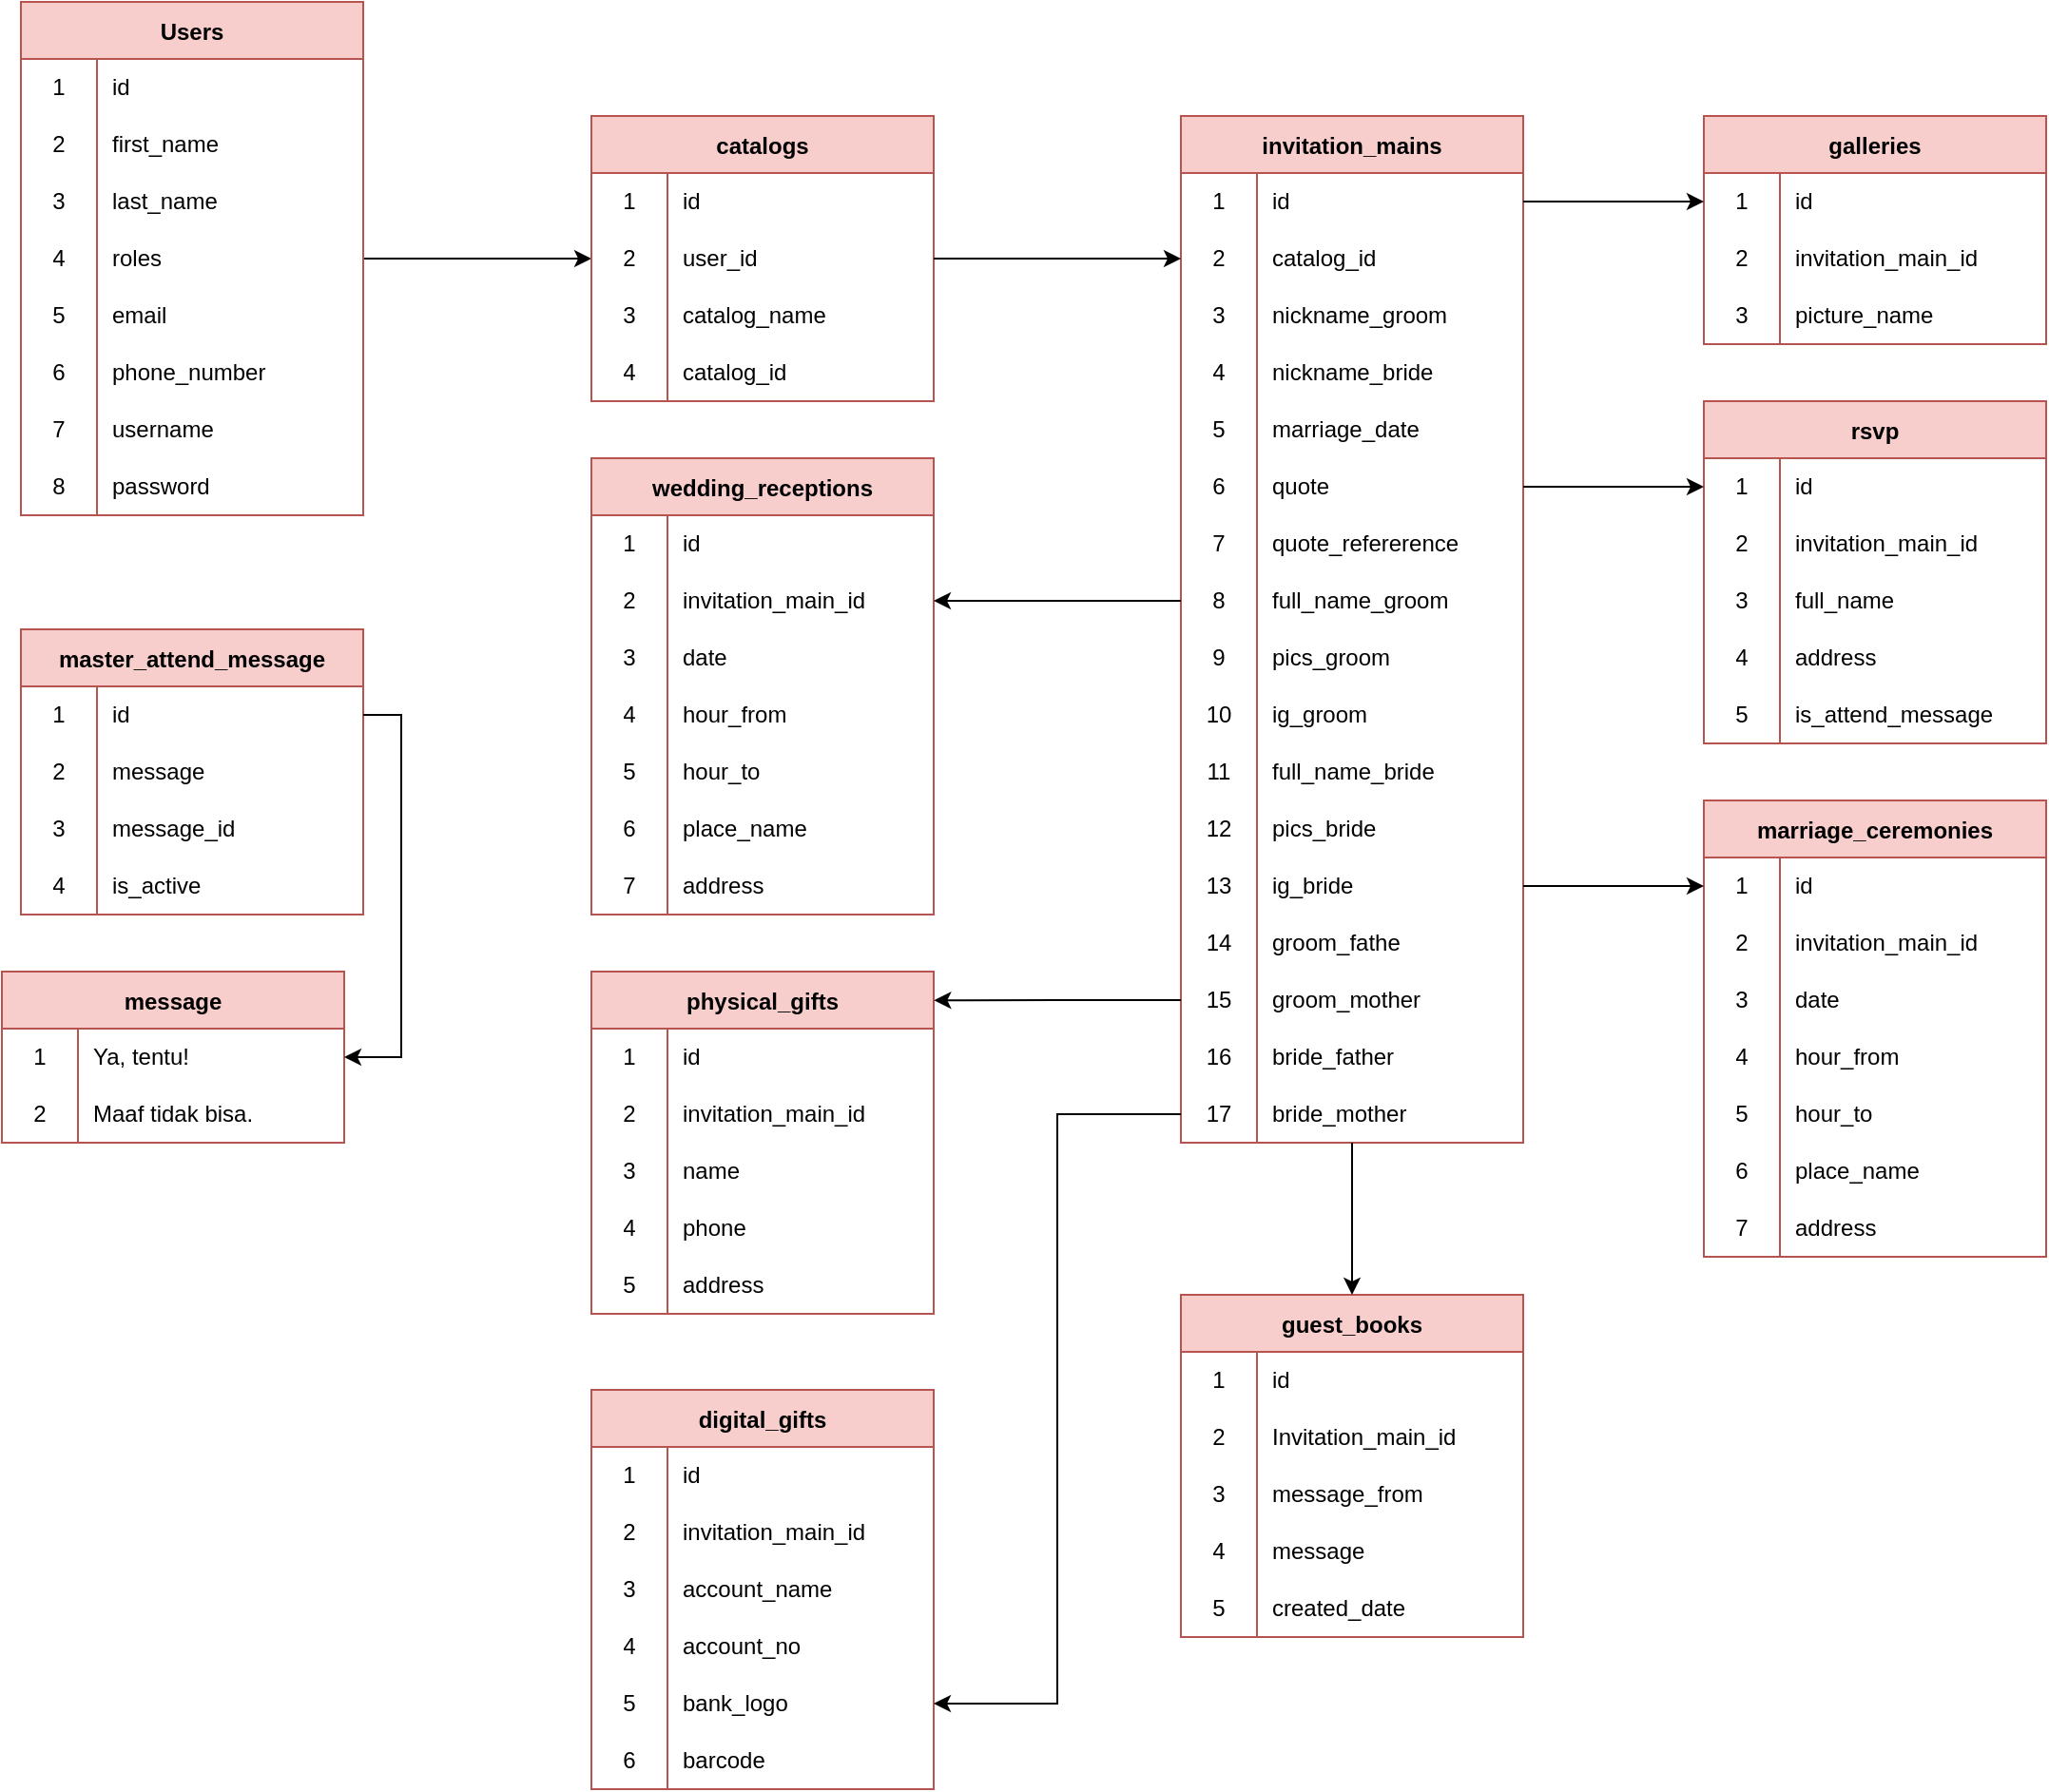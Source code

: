 <mxfile version="20.6.2" type="device"><diagram id="vO0sejBnJ0Hkltugp2qI" name="Page-1"><mxGraphModel dx="2128" dy="573" grid="1" gridSize="10" guides="1" tooltips="1" connect="1" arrows="1" fold="1" page="1" pageScale="1" pageWidth="850" pageHeight="1100" math="0" shadow="0"><root><mxCell id="0"/><mxCell id="1" parent="0"/><mxCell id="HCVO-zvXRUltv8Mg_FGH-94" value="" style="edgeStyle=orthogonalEdgeStyle;rounded=0;orthogonalLoop=1;jettySize=auto;html=1;entryX=0;entryY=0.5;entryDx=0;entryDy=0;" parent="1" source="HCVO-zvXRUltv8Mg_FGH-2" target="HCVO-zvXRUltv8Mg_FGH-350" edge="1"><mxGeometry relative="1" as="geometry"/></mxCell><mxCell id="HCVO-zvXRUltv8Mg_FGH-2" value="Users" style="shape=table;startSize=30;container=1;collapsible=0;childLayout=tableLayout;fixedRows=1;rowLines=0;fontStyle=1;fillColor=#f8cecc;strokeColor=#b85450;" parent="1" vertex="1"><mxGeometry x="-530" y="120" width="180" height="270" as="geometry"/></mxCell><mxCell id="HCVO-zvXRUltv8Mg_FGH-3" value="" style="shape=tableRow;horizontal=0;startSize=0;swimlaneHead=0;swimlaneBody=0;top=0;left=0;bottom=0;right=0;collapsible=0;dropTarget=0;fillColor=none;points=[[0,0.5],[1,0.5]];portConstraint=eastwest;" parent="HCVO-zvXRUltv8Mg_FGH-2" vertex="1"><mxGeometry y="30" width="180" height="30" as="geometry"/></mxCell><mxCell id="HCVO-zvXRUltv8Mg_FGH-4" value="1" style="shape=partialRectangle;html=1;whiteSpace=wrap;connectable=0;fillColor=none;top=0;left=0;bottom=0;right=0;overflow=hidden;pointerEvents=1;" parent="HCVO-zvXRUltv8Mg_FGH-3" vertex="1"><mxGeometry width="40" height="30" as="geometry"><mxRectangle width="40" height="30" as="alternateBounds"/></mxGeometry></mxCell><mxCell id="HCVO-zvXRUltv8Mg_FGH-5" value="id" style="shape=partialRectangle;html=1;whiteSpace=wrap;connectable=0;fillColor=none;top=0;left=0;bottom=0;right=0;align=left;spacingLeft=6;overflow=hidden;" parent="HCVO-zvXRUltv8Mg_FGH-3" vertex="1"><mxGeometry x="40" width="140" height="30" as="geometry"><mxRectangle width="140" height="30" as="alternateBounds"/></mxGeometry></mxCell><mxCell id="HCVO-zvXRUltv8Mg_FGH-6" value="" style="shape=tableRow;horizontal=0;startSize=0;swimlaneHead=0;swimlaneBody=0;top=0;left=0;bottom=0;right=0;collapsible=0;dropTarget=0;fillColor=none;points=[[0,0.5],[1,0.5]];portConstraint=eastwest;" parent="HCVO-zvXRUltv8Mg_FGH-2" vertex="1"><mxGeometry y="60" width="180" height="30" as="geometry"/></mxCell><mxCell id="HCVO-zvXRUltv8Mg_FGH-7" value="2" style="shape=partialRectangle;html=1;whiteSpace=wrap;connectable=0;fillColor=none;top=0;left=0;bottom=0;right=0;overflow=hidden;" parent="HCVO-zvXRUltv8Mg_FGH-6" vertex="1"><mxGeometry width="40" height="30" as="geometry"><mxRectangle width="40" height="30" as="alternateBounds"/></mxGeometry></mxCell><mxCell id="HCVO-zvXRUltv8Mg_FGH-8" value="first_name" style="shape=partialRectangle;html=1;whiteSpace=wrap;connectable=0;fillColor=none;top=0;left=0;bottom=0;right=0;align=left;spacingLeft=6;overflow=hidden;" parent="HCVO-zvXRUltv8Mg_FGH-6" vertex="1"><mxGeometry x="40" width="140" height="30" as="geometry"><mxRectangle width="140" height="30" as="alternateBounds"/></mxGeometry></mxCell><mxCell id="HCVO-zvXRUltv8Mg_FGH-9" value="" style="shape=tableRow;horizontal=0;startSize=0;swimlaneHead=0;swimlaneBody=0;top=0;left=0;bottom=0;right=0;collapsible=0;dropTarget=0;fillColor=none;points=[[0,0.5],[1,0.5]];portConstraint=eastwest;" parent="HCVO-zvXRUltv8Mg_FGH-2" vertex="1"><mxGeometry y="90" width="180" height="30" as="geometry"/></mxCell><mxCell id="HCVO-zvXRUltv8Mg_FGH-10" value="3" style="shape=partialRectangle;html=1;whiteSpace=wrap;connectable=0;fillColor=none;top=0;left=0;bottom=0;right=0;overflow=hidden;" parent="HCVO-zvXRUltv8Mg_FGH-9" vertex="1"><mxGeometry width="40" height="30" as="geometry"><mxRectangle width="40" height="30" as="alternateBounds"/></mxGeometry></mxCell><mxCell id="HCVO-zvXRUltv8Mg_FGH-11" value="last_name" style="shape=partialRectangle;html=1;whiteSpace=wrap;connectable=0;fillColor=none;top=0;left=0;bottom=0;right=0;align=left;spacingLeft=6;overflow=hidden;" parent="HCVO-zvXRUltv8Mg_FGH-9" vertex="1"><mxGeometry x="40" width="140" height="30" as="geometry"><mxRectangle width="140" height="30" as="alternateBounds"/></mxGeometry></mxCell><mxCell id="HCVO-zvXRUltv8Mg_FGH-175" style="shape=tableRow;horizontal=0;startSize=0;swimlaneHead=0;swimlaneBody=0;top=0;left=0;bottom=0;right=0;collapsible=0;dropTarget=0;fillColor=none;points=[[0,0.5],[1,0.5]];portConstraint=eastwest;" parent="HCVO-zvXRUltv8Mg_FGH-2" vertex="1"><mxGeometry y="120" width="180" height="30" as="geometry"/></mxCell><mxCell id="HCVO-zvXRUltv8Mg_FGH-176" value="4" style="shape=partialRectangle;html=1;whiteSpace=wrap;connectable=0;fillColor=none;top=0;left=0;bottom=0;right=0;overflow=hidden;" parent="HCVO-zvXRUltv8Mg_FGH-175" vertex="1"><mxGeometry width="40" height="30" as="geometry"><mxRectangle width="40" height="30" as="alternateBounds"/></mxGeometry></mxCell><mxCell id="HCVO-zvXRUltv8Mg_FGH-177" value="roles" style="shape=partialRectangle;html=1;whiteSpace=wrap;connectable=0;fillColor=none;top=0;left=0;bottom=0;right=0;align=left;spacingLeft=6;overflow=hidden;" parent="HCVO-zvXRUltv8Mg_FGH-175" vertex="1"><mxGeometry x="40" width="140" height="30" as="geometry"><mxRectangle width="140" height="30" as="alternateBounds"/></mxGeometry></mxCell><mxCell id="HCVO-zvXRUltv8Mg_FGH-60" style="shape=tableRow;horizontal=0;startSize=0;swimlaneHead=0;swimlaneBody=0;top=0;left=0;bottom=0;right=0;collapsible=0;dropTarget=0;fillColor=none;points=[[0,0.5],[1,0.5]];portConstraint=eastwest;" parent="HCVO-zvXRUltv8Mg_FGH-2" vertex="1"><mxGeometry y="150" width="180" height="30" as="geometry"/></mxCell><mxCell id="HCVO-zvXRUltv8Mg_FGH-61" value="5" style="shape=partialRectangle;html=1;whiteSpace=wrap;connectable=0;fillColor=none;top=0;left=0;bottom=0;right=0;overflow=hidden;" parent="HCVO-zvXRUltv8Mg_FGH-60" vertex="1"><mxGeometry width="40" height="30" as="geometry"><mxRectangle width="40" height="30" as="alternateBounds"/></mxGeometry></mxCell><mxCell id="HCVO-zvXRUltv8Mg_FGH-62" value="email" style="shape=partialRectangle;html=1;whiteSpace=wrap;connectable=0;fillColor=none;top=0;left=0;bottom=0;right=0;align=left;spacingLeft=6;overflow=hidden;" parent="HCVO-zvXRUltv8Mg_FGH-60" vertex="1"><mxGeometry x="40" width="140" height="30" as="geometry"><mxRectangle width="140" height="30" as="alternateBounds"/></mxGeometry></mxCell><mxCell id="HCVO-zvXRUltv8Mg_FGH-63" style="shape=tableRow;horizontal=0;startSize=0;swimlaneHead=0;swimlaneBody=0;top=0;left=0;bottom=0;right=0;collapsible=0;dropTarget=0;fillColor=none;points=[[0,0.5],[1,0.5]];portConstraint=eastwest;" parent="HCVO-zvXRUltv8Mg_FGH-2" vertex="1"><mxGeometry y="180" width="180" height="30" as="geometry"/></mxCell><mxCell id="HCVO-zvXRUltv8Mg_FGH-64" value="6" style="shape=partialRectangle;html=1;whiteSpace=wrap;connectable=0;fillColor=none;top=0;left=0;bottom=0;right=0;overflow=hidden;" parent="HCVO-zvXRUltv8Mg_FGH-63" vertex="1"><mxGeometry width="40" height="30" as="geometry"><mxRectangle width="40" height="30" as="alternateBounds"/></mxGeometry></mxCell><mxCell id="HCVO-zvXRUltv8Mg_FGH-65" value="phone_number" style="shape=partialRectangle;html=1;whiteSpace=wrap;connectable=0;fillColor=none;top=0;left=0;bottom=0;right=0;align=left;spacingLeft=6;overflow=hidden;" parent="HCVO-zvXRUltv8Mg_FGH-63" vertex="1"><mxGeometry x="40" width="140" height="30" as="geometry"><mxRectangle width="140" height="30" as="alternateBounds"/></mxGeometry></mxCell><mxCell id="HCVO-zvXRUltv8Mg_FGH-66" style="shape=tableRow;horizontal=0;startSize=0;swimlaneHead=0;swimlaneBody=0;top=0;left=0;bottom=0;right=0;collapsible=0;dropTarget=0;fillColor=none;points=[[0,0.5],[1,0.5]];portConstraint=eastwest;" parent="HCVO-zvXRUltv8Mg_FGH-2" vertex="1"><mxGeometry y="210" width="180" height="30" as="geometry"/></mxCell><mxCell id="HCVO-zvXRUltv8Mg_FGH-67" value="7" style="shape=partialRectangle;html=1;whiteSpace=wrap;connectable=0;fillColor=none;top=0;left=0;bottom=0;right=0;overflow=hidden;" parent="HCVO-zvXRUltv8Mg_FGH-66" vertex="1"><mxGeometry width="40" height="30" as="geometry"><mxRectangle width="40" height="30" as="alternateBounds"/></mxGeometry></mxCell><mxCell id="HCVO-zvXRUltv8Mg_FGH-68" value="username" style="shape=partialRectangle;html=1;whiteSpace=wrap;connectable=0;fillColor=none;top=0;left=0;bottom=0;right=0;align=left;spacingLeft=6;overflow=hidden;" parent="HCVO-zvXRUltv8Mg_FGH-66" vertex="1"><mxGeometry x="40" width="140" height="30" as="geometry"><mxRectangle width="140" height="30" as="alternateBounds"/></mxGeometry></mxCell><mxCell id="HCVO-zvXRUltv8Mg_FGH-69" style="shape=tableRow;horizontal=0;startSize=0;swimlaneHead=0;swimlaneBody=0;top=0;left=0;bottom=0;right=0;collapsible=0;dropTarget=0;fillColor=none;points=[[0,0.5],[1,0.5]];portConstraint=eastwest;" parent="HCVO-zvXRUltv8Mg_FGH-2" vertex="1"><mxGeometry y="240" width="180" height="30" as="geometry"/></mxCell><mxCell id="HCVO-zvXRUltv8Mg_FGH-70" value="8" style="shape=partialRectangle;html=1;whiteSpace=wrap;connectable=0;fillColor=none;top=0;left=0;bottom=0;right=0;overflow=hidden;" parent="HCVO-zvXRUltv8Mg_FGH-69" vertex="1"><mxGeometry width="40" height="30" as="geometry"><mxRectangle width="40" height="30" as="alternateBounds"/></mxGeometry></mxCell><mxCell id="HCVO-zvXRUltv8Mg_FGH-71" value="password" style="shape=partialRectangle;html=1;whiteSpace=wrap;connectable=0;fillColor=none;top=0;left=0;bottom=0;right=0;align=left;spacingLeft=6;overflow=hidden;" parent="HCVO-zvXRUltv8Mg_FGH-69" vertex="1"><mxGeometry x="40" width="140" height="30" as="geometry"><mxRectangle width="140" height="30" as="alternateBounds"/></mxGeometry></mxCell><mxCell id="HCVO-zvXRUltv8Mg_FGH-72" value="invitation_mains" style="shape=table;startSize=30;container=1;collapsible=0;childLayout=tableLayout;fixedRows=1;rowLines=0;fontStyle=1;fillColor=#f8cecc;strokeColor=#b85450;" parent="1" vertex="1"><mxGeometry x="80" y="180" width="180" height="540" as="geometry"/></mxCell><mxCell id="HCVO-zvXRUltv8Mg_FGH-73" value="" style="shape=tableRow;horizontal=0;startSize=0;swimlaneHead=0;swimlaneBody=0;top=0;left=0;bottom=0;right=0;collapsible=0;dropTarget=0;fillColor=none;points=[[0,0.5],[1,0.5]];portConstraint=eastwest;" parent="HCVO-zvXRUltv8Mg_FGH-72" vertex="1"><mxGeometry y="30" width="180" height="30" as="geometry"/></mxCell><mxCell id="HCVO-zvXRUltv8Mg_FGH-74" value="1" style="shape=partialRectangle;html=1;whiteSpace=wrap;connectable=0;fillColor=none;top=0;left=0;bottom=0;right=0;overflow=hidden;pointerEvents=1;" parent="HCVO-zvXRUltv8Mg_FGH-73" vertex="1"><mxGeometry width="40" height="30" as="geometry"><mxRectangle width="40" height="30" as="alternateBounds"/></mxGeometry></mxCell><mxCell id="HCVO-zvXRUltv8Mg_FGH-75" value="id" style="shape=partialRectangle;html=1;whiteSpace=wrap;connectable=0;fillColor=none;top=0;left=0;bottom=0;right=0;align=left;spacingLeft=6;overflow=hidden;" parent="HCVO-zvXRUltv8Mg_FGH-73" vertex="1"><mxGeometry x="40" width="140" height="30" as="geometry"><mxRectangle width="140" height="30" as="alternateBounds"/></mxGeometry></mxCell><mxCell id="HCVO-zvXRUltv8Mg_FGH-76" value="" style="shape=tableRow;horizontal=0;startSize=0;swimlaneHead=0;swimlaneBody=0;top=0;left=0;bottom=0;right=0;collapsible=0;dropTarget=0;fillColor=none;points=[[0,0.5],[1,0.5]];portConstraint=eastwest;" parent="HCVO-zvXRUltv8Mg_FGH-72" vertex="1"><mxGeometry y="60" width="180" height="30" as="geometry"/></mxCell><mxCell id="HCVO-zvXRUltv8Mg_FGH-77" value="2" style="shape=partialRectangle;html=1;whiteSpace=wrap;connectable=0;fillColor=none;top=0;left=0;bottom=0;right=0;overflow=hidden;" parent="HCVO-zvXRUltv8Mg_FGH-76" vertex="1"><mxGeometry width="40" height="30" as="geometry"><mxRectangle width="40" height="30" as="alternateBounds"/></mxGeometry></mxCell><mxCell id="HCVO-zvXRUltv8Mg_FGH-78" value="catalog_id" style="shape=partialRectangle;html=1;whiteSpace=wrap;connectable=0;fillColor=none;top=0;left=0;bottom=0;right=0;align=left;spacingLeft=6;overflow=hidden;" parent="HCVO-zvXRUltv8Mg_FGH-76" vertex="1"><mxGeometry x="40" width="140" height="30" as="geometry"><mxRectangle width="140" height="30" as="alternateBounds"/></mxGeometry></mxCell><mxCell id="HCVO-zvXRUltv8Mg_FGH-79" value="" style="shape=tableRow;horizontal=0;startSize=0;swimlaneHead=0;swimlaneBody=0;top=0;left=0;bottom=0;right=0;collapsible=0;dropTarget=0;fillColor=none;points=[[0,0.5],[1,0.5]];portConstraint=eastwest;" parent="HCVO-zvXRUltv8Mg_FGH-72" vertex="1"><mxGeometry y="90" width="180" height="30" as="geometry"/></mxCell><mxCell id="HCVO-zvXRUltv8Mg_FGH-80" value="3" style="shape=partialRectangle;html=1;whiteSpace=wrap;connectable=0;fillColor=none;top=0;left=0;bottom=0;right=0;overflow=hidden;" parent="HCVO-zvXRUltv8Mg_FGH-79" vertex="1"><mxGeometry width="40" height="30" as="geometry"><mxRectangle width="40" height="30" as="alternateBounds"/></mxGeometry></mxCell><mxCell id="HCVO-zvXRUltv8Mg_FGH-81" value="nickname_groom" style="shape=partialRectangle;html=1;whiteSpace=wrap;connectable=0;fillColor=none;top=0;left=0;bottom=0;right=0;align=left;spacingLeft=6;overflow=hidden;" parent="HCVO-zvXRUltv8Mg_FGH-79" vertex="1"><mxGeometry x="40" width="140" height="30" as="geometry"><mxRectangle width="140" height="30" as="alternateBounds"/></mxGeometry></mxCell><mxCell id="HCVO-zvXRUltv8Mg_FGH-82" style="shape=tableRow;horizontal=0;startSize=0;swimlaneHead=0;swimlaneBody=0;top=0;left=0;bottom=0;right=0;collapsible=0;dropTarget=0;fillColor=none;points=[[0,0.5],[1,0.5]];portConstraint=eastwest;" parent="HCVO-zvXRUltv8Mg_FGH-72" vertex="1"><mxGeometry y="120" width="180" height="30" as="geometry"/></mxCell><mxCell id="HCVO-zvXRUltv8Mg_FGH-83" value="4" style="shape=partialRectangle;html=1;whiteSpace=wrap;connectable=0;fillColor=none;top=0;left=0;bottom=0;right=0;overflow=hidden;" parent="HCVO-zvXRUltv8Mg_FGH-82" vertex="1"><mxGeometry width="40" height="30" as="geometry"><mxRectangle width="40" height="30" as="alternateBounds"/></mxGeometry></mxCell><mxCell id="HCVO-zvXRUltv8Mg_FGH-84" value="nickname_bride" style="shape=partialRectangle;html=1;whiteSpace=wrap;connectable=0;fillColor=none;top=0;left=0;bottom=0;right=0;align=left;spacingLeft=6;overflow=hidden;" parent="HCVO-zvXRUltv8Mg_FGH-82" vertex="1"><mxGeometry x="40" width="140" height="30" as="geometry"><mxRectangle width="140" height="30" as="alternateBounds"/></mxGeometry></mxCell><mxCell id="HCVO-zvXRUltv8Mg_FGH-85" style="shape=tableRow;horizontal=0;startSize=0;swimlaneHead=0;swimlaneBody=0;top=0;left=0;bottom=0;right=0;collapsible=0;dropTarget=0;fillColor=none;points=[[0,0.5],[1,0.5]];portConstraint=eastwest;" parent="HCVO-zvXRUltv8Mg_FGH-72" vertex="1"><mxGeometry y="150" width="180" height="30" as="geometry"/></mxCell><mxCell id="HCVO-zvXRUltv8Mg_FGH-86" value="5" style="shape=partialRectangle;html=1;whiteSpace=wrap;connectable=0;fillColor=none;top=0;left=0;bottom=0;right=0;overflow=hidden;" parent="HCVO-zvXRUltv8Mg_FGH-85" vertex="1"><mxGeometry width="40" height="30" as="geometry"><mxRectangle width="40" height="30" as="alternateBounds"/></mxGeometry></mxCell><mxCell id="HCVO-zvXRUltv8Mg_FGH-87" value="marriage_date" style="shape=partialRectangle;html=1;whiteSpace=wrap;connectable=0;fillColor=none;top=0;left=0;bottom=0;right=0;align=left;spacingLeft=6;overflow=hidden;" parent="HCVO-zvXRUltv8Mg_FGH-85" vertex="1"><mxGeometry x="40" width="140" height="30" as="geometry"><mxRectangle width="140" height="30" as="alternateBounds"/></mxGeometry></mxCell><mxCell id="HCVO-zvXRUltv8Mg_FGH-166" style="shape=tableRow;horizontal=0;startSize=0;swimlaneHead=0;swimlaneBody=0;top=0;left=0;bottom=0;right=0;collapsible=0;dropTarget=0;fillColor=none;points=[[0,0.5],[1,0.5]];portConstraint=eastwest;" parent="HCVO-zvXRUltv8Mg_FGH-72" vertex="1"><mxGeometry y="180" width="180" height="30" as="geometry"/></mxCell><mxCell id="HCVO-zvXRUltv8Mg_FGH-167" value="6" style="shape=partialRectangle;html=1;whiteSpace=wrap;connectable=0;fillColor=none;top=0;left=0;bottom=0;right=0;overflow=hidden;" parent="HCVO-zvXRUltv8Mg_FGH-166" vertex="1"><mxGeometry width="40" height="30" as="geometry"><mxRectangle width="40" height="30" as="alternateBounds"/></mxGeometry></mxCell><mxCell id="HCVO-zvXRUltv8Mg_FGH-168" value="quote" style="shape=partialRectangle;html=1;whiteSpace=wrap;connectable=0;fillColor=none;top=0;left=0;bottom=0;right=0;align=left;spacingLeft=6;overflow=hidden;" parent="HCVO-zvXRUltv8Mg_FGH-166" vertex="1"><mxGeometry x="40" width="140" height="30" as="geometry"><mxRectangle width="140" height="30" as="alternateBounds"/></mxGeometry></mxCell><mxCell id="HCVO-zvXRUltv8Mg_FGH-169" style="shape=tableRow;horizontal=0;startSize=0;swimlaneHead=0;swimlaneBody=0;top=0;left=0;bottom=0;right=0;collapsible=0;dropTarget=0;fillColor=none;points=[[0,0.5],[1,0.5]];portConstraint=eastwest;" parent="HCVO-zvXRUltv8Mg_FGH-72" vertex="1"><mxGeometry y="210" width="180" height="30" as="geometry"/></mxCell><mxCell id="HCVO-zvXRUltv8Mg_FGH-170" value="7" style="shape=partialRectangle;html=1;whiteSpace=wrap;connectable=0;fillColor=none;top=0;left=0;bottom=0;right=0;overflow=hidden;" parent="HCVO-zvXRUltv8Mg_FGH-169" vertex="1"><mxGeometry width="40" height="30" as="geometry"><mxRectangle width="40" height="30" as="alternateBounds"/></mxGeometry></mxCell><mxCell id="HCVO-zvXRUltv8Mg_FGH-171" value="quote_refererence" style="shape=partialRectangle;html=1;whiteSpace=wrap;connectable=0;fillColor=none;top=0;left=0;bottom=0;right=0;align=left;spacingLeft=6;overflow=hidden;" parent="HCVO-zvXRUltv8Mg_FGH-169" vertex="1"><mxGeometry x="40" width="140" height="30" as="geometry"><mxRectangle width="140" height="30" as="alternateBounds"/></mxGeometry></mxCell><mxCell id="HCVO-zvXRUltv8Mg_FGH-88" style="shape=tableRow;horizontal=0;startSize=0;swimlaneHead=0;swimlaneBody=0;top=0;left=0;bottom=0;right=0;collapsible=0;dropTarget=0;fillColor=none;points=[[0,0.5],[1,0.5]];portConstraint=eastwest;" parent="HCVO-zvXRUltv8Mg_FGH-72" vertex="1"><mxGeometry y="240" width="180" height="30" as="geometry"/></mxCell><mxCell id="HCVO-zvXRUltv8Mg_FGH-89" value="8" style="shape=partialRectangle;html=1;whiteSpace=wrap;connectable=0;fillColor=none;top=0;left=0;bottom=0;right=0;overflow=hidden;" parent="HCVO-zvXRUltv8Mg_FGH-88" vertex="1"><mxGeometry width="40" height="30" as="geometry"><mxRectangle width="40" height="30" as="alternateBounds"/></mxGeometry></mxCell><mxCell id="HCVO-zvXRUltv8Mg_FGH-90" value="full_name_groom" style="shape=partialRectangle;html=1;whiteSpace=wrap;connectable=0;fillColor=none;top=0;left=0;bottom=0;right=0;align=left;spacingLeft=6;overflow=hidden;" parent="HCVO-zvXRUltv8Mg_FGH-88" vertex="1"><mxGeometry x="40" width="140" height="30" as="geometry"><mxRectangle width="140" height="30" as="alternateBounds"/></mxGeometry></mxCell><mxCell id="HCVO-zvXRUltv8Mg_FGH-285" style="shape=tableRow;horizontal=0;startSize=0;swimlaneHead=0;swimlaneBody=0;top=0;left=0;bottom=0;right=0;collapsible=0;dropTarget=0;fillColor=none;points=[[0,0.5],[1,0.5]];portConstraint=eastwest;" parent="HCVO-zvXRUltv8Mg_FGH-72" vertex="1"><mxGeometry y="270" width="180" height="30" as="geometry"/></mxCell><mxCell id="HCVO-zvXRUltv8Mg_FGH-286" value="9" style="shape=partialRectangle;html=1;whiteSpace=wrap;connectable=0;fillColor=none;top=0;left=0;bottom=0;right=0;overflow=hidden;" parent="HCVO-zvXRUltv8Mg_FGH-285" vertex="1"><mxGeometry width="40" height="30" as="geometry"><mxRectangle width="40" height="30" as="alternateBounds"/></mxGeometry></mxCell><mxCell id="HCVO-zvXRUltv8Mg_FGH-287" value="pics_groom" style="shape=partialRectangle;html=1;whiteSpace=wrap;connectable=0;fillColor=none;top=0;left=0;bottom=0;right=0;align=left;spacingLeft=6;overflow=hidden;" parent="HCVO-zvXRUltv8Mg_FGH-285" vertex="1"><mxGeometry x="40" width="140" height="30" as="geometry"><mxRectangle width="140" height="30" as="alternateBounds"/></mxGeometry></mxCell><mxCell id="qGSck33gYQzvAYOdlSP9-44" style="shape=tableRow;horizontal=0;startSize=0;swimlaneHead=0;swimlaneBody=0;top=0;left=0;bottom=0;right=0;collapsible=0;dropTarget=0;fillColor=none;points=[[0,0.5],[1,0.5]];portConstraint=eastwest;" parent="HCVO-zvXRUltv8Mg_FGH-72" vertex="1"><mxGeometry y="300" width="180" height="30" as="geometry"/></mxCell><mxCell id="qGSck33gYQzvAYOdlSP9-45" value="10" style="shape=partialRectangle;html=1;whiteSpace=wrap;connectable=0;fillColor=none;top=0;left=0;bottom=0;right=0;overflow=hidden;" parent="qGSck33gYQzvAYOdlSP9-44" vertex="1"><mxGeometry width="40" height="30" as="geometry"><mxRectangle width="40" height="30" as="alternateBounds"/></mxGeometry></mxCell><mxCell id="qGSck33gYQzvAYOdlSP9-46" value="ig_groom" style="shape=partialRectangle;html=1;whiteSpace=wrap;connectable=0;fillColor=none;top=0;left=0;bottom=0;right=0;align=left;spacingLeft=6;overflow=hidden;" parent="qGSck33gYQzvAYOdlSP9-44" vertex="1"><mxGeometry x="40" width="140" height="30" as="geometry"><mxRectangle width="140" height="30" as="alternateBounds"/></mxGeometry></mxCell><mxCell id="HCVO-zvXRUltv8Mg_FGH-91" style="shape=tableRow;horizontal=0;startSize=0;swimlaneHead=0;swimlaneBody=0;top=0;left=0;bottom=0;right=0;collapsible=0;dropTarget=0;fillColor=none;points=[[0,0.5],[1,0.5]];portConstraint=eastwest;" parent="HCVO-zvXRUltv8Mg_FGH-72" vertex="1"><mxGeometry y="330" width="180" height="30" as="geometry"/></mxCell><mxCell id="HCVO-zvXRUltv8Mg_FGH-92" value="11" style="shape=partialRectangle;html=1;whiteSpace=wrap;connectable=0;fillColor=none;top=0;left=0;bottom=0;right=0;overflow=hidden;" parent="HCVO-zvXRUltv8Mg_FGH-91" vertex="1"><mxGeometry width="40" height="30" as="geometry"><mxRectangle width="40" height="30" as="alternateBounds"/></mxGeometry></mxCell><mxCell id="HCVO-zvXRUltv8Mg_FGH-93" value="full_name_bride" style="shape=partialRectangle;html=1;whiteSpace=wrap;connectable=0;fillColor=none;top=0;left=0;bottom=0;right=0;align=left;spacingLeft=6;overflow=hidden;" parent="HCVO-zvXRUltv8Mg_FGH-91" vertex="1"><mxGeometry x="40" width="140" height="30" as="geometry"><mxRectangle width="140" height="30" as="alternateBounds"/></mxGeometry></mxCell><mxCell id="HCVO-zvXRUltv8Mg_FGH-282" style="shape=tableRow;horizontal=0;startSize=0;swimlaneHead=0;swimlaneBody=0;top=0;left=0;bottom=0;right=0;collapsible=0;dropTarget=0;fillColor=none;points=[[0,0.5],[1,0.5]];portConstraint=eastwest;" parent="HCVO-zvXRUltv8Mg_FGH-72" vertex="1"><mxGeometry y="360" width="180" height="30" as="geometry"/></mxCell><mxCell id="HCVO-zvXRUltv8Mg_FGH-283" value="12" style="shape=partialRectangle;html=1;whiteSpace=wrap;connectable=0;fillColor=none;top=0;left=0;bottom=0;right=0;overflow=hidden;" parent="HCVO-zvXRUltv8Mg_FGH-282" vertex="1"><mxGeometry width="40" height="30" as="geometry"><mxRectangle width="40" height="30" as="alternateBounds"/></mxGeometry></mxCell><mxCell id="HCVO-zvXRUltv8Mg_FGH-284" value="pics_bride" style="shape=partialRectangle;html=1;whiteSpace=wrap;connectable=0;fillColor=none;top=0;left=0;bottom=0;right=0;align=left;spacingLeft=6;overflow=hidden;" parent="HCVO-zvXRUltv8Mg_FGH-282" vertex="1"><mxGeometry x="40" width="140" height="30" as="geometry"><mxRectangle width="140" height="30" as="alternateBounds"/></mxGeometry></mxCell><mxCell id="qGSck33gYQzvAYOdlSP9-41" style="shape=tableRow;horizontal=0;startSize=0;swimlaneHead=0;swimlaneBody=0;top=0;left=0;bottom=0;right=0;collapsible=0;dropTarget=0;fillColor=none;points=[[0,0.5],[1,0.5]];portConstraint=eastwest;" parent="HCVO-zvXRUltv8Mg_FGH-72" vertex="1"><mxGeometry y="390" width="180" height="30" as="geometry"/></mxCell><mxCell id="qGSck33gYQzvAYOdlSP9-42" value="13" style="shape=partialRectangle;html=1;whiteSpace=wrap;connectable=0;fillColor=none;top=0;left=0;bottom=0;right=0;overflow=hidden;" parent="qGSck33gYQzvAYOdlSP9-41" vertex="1"><mxGeometry width="40" height="30" as="geometry"><mxRectangle width="40" height="30" as="alternateBounds"/></mxGeometry></mxCell><mxCell id="qGSck33gYQzvAYOdlSP9-43" value="ig_bride" style="shape=partialRectangle;html=1;whiteSpace=wrap;connectable=0;fillColor=none;top=0;left=0;bottom=0;right=0;align=left;spacingLeft=6;overflow=hidden;" parent="qGSck33gYQzvAYOdlSP9-41" vertex="1"><mxGeometry x="40" width="140" height="30" as="geometry"><mxRectangle width="140" height="30" as="alternateBounds"/></mxGeometry></mxCell><mxCell id="HCVO-zvXRUltv8Mg_FGH-154" style="shape=tableRow;horizontal=0;startSize=0;swimlaneHead=0;swimlaneBody=0;top=0;left=0;bottom=0;right=0;collapsible=0;dropTarget=0;fillColor=none;points=[[0,0.5],[1,0.5]];portConstraint=eastwest;" parent="HCVO-zvXRUltv8Mg_FGH-72" vertex="1"><mxGeometry y="420" width="180" height="30" as="geometry"/></mxCell><mxCell id="HCVO-zvXRUltv8Mg_FGH-155" value="14" style="shape=partialRectangle;html=1;whiteSpace=wrap;connectable=0;fillColor=none;top=0;left=0;bottom=0;right=0;overflow=hidden;" parent="HCVO-zvXRUltv8Mg_FGH-154" vertex="1"><mxGeometry width="40" height="30" as="geometry"><mxRectangle width="40" height="30" as="alternateBounds"/></mxGeometry></mxCell><mxCell id="HCVO-zvXRUltv8Mg_FGH-156" value="groom_fathe" style="shape=partialRectangle;html=1;whiteSpace=wrap;connectable=0;fillColor=none;top=0;left=0;bottom=0;right=0;align=left;spacingLeft=6;overflow=hidden;" parent="HCVO-zvXRUltv8Mg_FGH-154" vertex="1"><mxGeometry x="40" width="140" height="30" as="geometry"><mxRectangle width="140" height="30" as="alternateBounds"/></mxGeometry></mxCell><mxCell id="HCVO-zvXRUltv8Mg_FGH-151" style="shape=tableRow;horizontal=0;startSize=0;swimlaneHead=0;swimlaneBody=0;top=0;left=0;bottom=0;right=0;collapsible=0;dropTarget=0;fillColor=none;points=[[0,0.5],[1,0.5]];portConstraint=eastwest;" parent="HCVO-zvXRUltv8Mg_FGH-72" vertex="1"><mxGeometry y="450" width="180" height="30" as="geometry"/></mxCell><mxCell id="HCVO-zvXRUltv8Mg_FGH-152" value="15" style="shape=partialRectangle;html=1;whiteSpace=wrap;connectable=0;fillColor=none;top=0;left=0;bottom=0;right=0;overflow=hidden;" parent="HCVO-zvXRUltv8Mg_FGH-151" vertex="1"><mxGeometry width="40" height="30" as="geometry"><mxRectangle width="40" height="30" as="alternateBounds"/></mxGeometry></mxCell><mxCell id="HCVO-zvXRUltv8Mg_FGH-153" value="groom_mother" style="shape=partialRectangle;html=1;whiteSpace=wrap;connectable=0;fillColor=none;top=0;left=0;bottom=0;right=0;align=left;spacingLeft=6;overflow=hidden;" parent="HCVO-zvXRUltv8Mg_FGH-151" vertex="1"><mxGeometry x="40" width="140" height="30" as="geometry"><mxRectangle width="140" height="30" as="alternateBounds"/></mxGeometry></mxCell><mxCell id="HCVO-zvXRUltv8Mg_FGH-157" style="shape=tableRow;horizontal=0;startSize=0;swimlaneHead=0;swimlaneBody=0;top=0;left=0;bottom=0;right=0;collapsible=0;dropTarget=0;fillColor=none;points=[[0,0.5],[1,0.5]];portConstraint=eastwest;" parent="HCVO-zvXRUltv8Mg_FGH-72" vertex="1"><mxGeometry y="480" width="180" height="30" as="geometry"/></mxCell><mxCell id="HCVO-zvXRUltv8Mg_FGH-158" value="16" style="shape=partialRectangle;html=1;whiteSpace=wrap;connectable=0;fillColor=none;top=0;left=0;bottom=0;right=0;overflow=hidden;" parent="HCVO-zvXRUltv8Mg_FGH-157" vertex="1"><mxGeometry width="40" height="30" as="geometry"><mxRectangle width="40" height="30" as="alternateBounds"/></mxGeometry></mxCell><mxCell id="HCVO-zvXRUltv8Mg_FGH-159" value="bride_father" style="shape=partialRectangle;html=1;whiteSpace=wrap;connectable=0;fillColor=none;top=0;left=0;bottom=0;right=0;align=left;spacingLeft=6;overflow=hidden;" parent="HCVO-zvXRUltv8Mg_FGH-157" vertex="1"><mxGeometry x="40" width="140" height="30" as="geometry"><mxRectangle width="140" height="30" as="alternateBounds"/></mxGeometry></mxCell><mxCell id="HCVO-zvXRUltv8Mg_FGH-160" style="shape=tableRow;horizontal=0;startSize=0;swimlaneHead=0;swimlaneBody=0;top=0;left=0;bottom=0;right=0;collapsible=0;dropTarget=0;fillColor=none;points=[[0,0.5],[1,0.5]];portConstraint=eastwest;" parent="HCVO-zvXRUltv8Mg_FGH-72" vertex="1"><mxGeometry y="510" width="180" height="30" as="geometry"/></mxCell><mxCell id="HCVO-zvXRUltv8Mg_FGH-161" value="17" style="shape=partialRectangle;html=1;whiteSpace=wrap;connectable=0;fillColor=none;top=0;left=0;bottom=0;right=0;overflow=hidden;" parent="HCVO-zvXRUltv8Mg_FGH-160" vertex="1"><mxGeometry width="40" height="30" as="geometry"><mxRectangle width="40" height="30" as="alternateBounds"/></mxGeometry></mxCell><mxCell id="HCVO-zvXRUltv8Mg_FGH-162" value="bride_mother" style="shape=partialRectangle;html=1;whiteSpace=wrap;connectable=0;fillColor=none;top=0;left=0;bottom=0;right=0;align=left;spacingLeft=6;overflow=hidden;" parent="HCVO-zvXRUltv8Mg_FGH-160" vertex="1"><mxGeometry x="40" width="140" height="30" as="geometry"><mxRectangle width="140" height="30" as="alternateBounds"/></mxGeometry></mxCell><mxCell id="HCVO-zvXRUltv8Mg_FGH-219" value="guest_books" style="shape=table;startSize=30;container=1;collapsible=0;childLayout=tableLayout;fixedRows=1;rowLines=0;fontStyle=1;fillColor=#f8cecc;strokeColor=#b85450;" parent="1" vertex="1"><mxGeometry x="80" y="800" width="180" height="180" as="geometry"/></mxCell><mxCell id="HCVO-zvXRUltv8Mg_FGH-220" value="" style="shape=tableRow;horizontal=0;startSize=0;swimlaneHead=0;swimlaneBody=0;top=0;left=0;bottom=0;right=0;collapsible=0;dropTarget=0;fillColor=none;points=[[0,0.5],[1,0.5]];portConstraint=eastwest;" parent="HCVO-zvXRUltv8Mg_FGH-219" vertex="1"><mxGeometry y="30" width="180" height="30" as="geometry"/></mxCell><mxCell id="HCVO-zvXRUltv8Mg_FGH-221" value="1" style="shape=partialRectangle;html=1;whiteSpace=wrap;connectable=0;fillColor=none;top=0;left=0;bottom=0;right=0;overflow=hidden;pointerEvents=1;" parent="HCVO-zvXRUltv8Mg_FGH-220" vertex="1"><mxGeometry width="40" height="30" as="geometry"><mxRectangle width="40" height="30" as="alternateBounds"/></mxGeometry></mxCell><mxCell id="HCVO-zvXRUltv8Mg_FGH-222" value="id" style="shape=partialRectangle;html=1;whiteSpace=wrap;connectable=0;fillColor=none;top=0;left=0;bottom=0;right=0;align=left;spacingLeft=6;overflow=hidden;" parent="HCVO-zvXRUltv8Mg_FGH-220" vertex="1"><mxGeometry x="40" width="140" height="30" as="geometry"><mxRectangle width="140" height="30" as="alternateBounds"/></mxGeometry></mxCell><mxCell id="HCVO-zvXRUltv8Mg_FGH-223" value="" style="shape=tableRow;horizontal=0;startSize=0;swimlaneHead=0;swimlaneBody=0;top=0;left=0;bottom=0;right=0;collapsible=0;dropTarget=0;fillColor=none;points=[[0,0.5],[1,0.5]];portConstraint=eastwest;" parent="HCVO-zvXRUltv8Mg_FGH-219" vertex="1"><mxGeometry y="60" width="180" height="30" as="geometry"/></mxCell><mxCell id="HCVO-zvXRUltv8Mg_FGH-224" value="2" style="shape=partialRectangle;html=1;whiteSpace=wrap;connectable=0;fillColor=none;top=0;left=0;bottom=0;right=0;overflow=hidden;" parent="HCVO-zvXRUltv8Mg_FGH-223" vertex="1"><mxGeometry width="40" height="30" as="geometry"><mxRectangle width="40" height="30" as="alternateBounds"/></mxGeometry></mxCell><mxCell id="HCVO-zvXRUltv8Mg_FGH-225" value="&lt;span style=&quot;text-align: center;&quot;&gt;Invitation_main_id&lt;/span&gt;" style="shape=partialRectangle;html=1;whiteSpace=wrap;connectable=0;fillColor=none;top=0;left=0;bottom=0;right=0;align=left;spacingLeft=6;overflow=hidden;" parent="HCVO-zvXRUltv8Mg_FGH-223" vertex="1"><mxGeometry x="40" width="140" height="30" as="geometry"><mxRectangle width="140" height="30" as="alternateBounds"/></mxGeometry></mxCell><mxCell id="HCVO-zvXRUltv8Mg_FGH-226" value="" style="shape=tableRow;horizontal=0;startSize=0;swimlaneHead=0;swimlaneBody=0;top=0;left=0;bottom=0;right=0;collapsible=0;dropTarget=0;fillColor=none;points=[[0,0.5],[1,0.5]];portConstraint=eastwest;" parent="HCVO-zvXRUltv8Mg_FGH-219" vertex="1"><mxGeometry y="90" width="180" height="30" as="geometry"/></mxCell><mxCell id="HCVO-zvXRUltv8Mg_FGH-227" value="3" style="shape=partialRectangle;html=1;whiteSpace=wrap;connectable=0;fillColor=none;top=0;left=0;bottom=0;right=0;overflow=hidden;" parent="HCVO-zvXRUltv8Mg_FGH-226" vertex="1"><mxGeometry width="40" height="30" as="geometry"><mxRectangle width="40" height="30" as="alternateBounds"/></mxGeometry></mxCell><mxCell id="HCVO-zvXRUltv8Mg_FGH-228" value="message_from" style="shape=partialRectangle;html=1;whiteSpace=wrap;connectable=0;fillColor=none;top=0;left=0;bottom=0;right=0;align=left;spacingLeft=6;overflow=hidden;" parent="HCVO-zvXRUltv8Mg_FGH-226" vertex="1"><mxGeometry x="40" width="140" height="30" as="geometry"><mxRectangle width="140" height="30" as="alternateBounds"/></mxGeometry></mxCell><mxCell id="HCVO-zvXRUltv8Mg_FGH-276" style="shape=tableRow;horizontal=0;startSize=0;swimlaneHead=0;swimlaneBody=0;top=0;left=0;bottom=0;right=0;collapsible=0;dropTarget=0;fillColor=none;points=[[0,0.5],[1,0.5]];portConstraint=eastwest;" parent="HCVO-zvXRUltv8Mg_FGH-219" vertex="1"><mxGeometry y="120" width="180" height="30" as="geometry"/></mxCell><mxCell id="HCVO-zvXRUltv8Mg_FGH-277" value="4" style="shape=partialRectangle;html=1;whiteSpace=wrap;connectable=0;fillColor=none;top=0;left=0;bottom=0;right=0;overflow=hidden;" parent="HCVO-zvXRUltv8Mg_FGH-276" vertex="1"><mxGeometry width="40" height="30" as="geometry"><mxRectangle width="40" height="30" as="alternateBounds"/></mxGeometry></mxCell><mxCell id="HCVO-zvXRUltv8Mg_FGH-278" value="message" style="shape=partialRectangle;html=1;whiteSpace=wrap;connectable=0;fillColor=none;top=0;left=0;bottom=0;right=0;align=left;spacingLeft=6;overflow=hidden;" parent="HCVO-zvXRUltv8Mg_FGH-276" vertex="1"><mxGeometry x="40" width="140" height="30" as="geometry"><mxRectangle width="140" height="30" as="alternateBounds"/></mxGeometry></mxCell><mxCell id="HCVO-zvXRUltv8Mg_FGH-279" style="shape=tableRow;horizontal=0;startSize=0;swimlaneHead=0;swimlaneBody=0;top=0;left=0;bottom=0;right=0;collapsible=0;dropTarget=0;fillColor=none;points=[[0,0.5],[1,0.5]];portConstraint=eastwest;" parent="HCVO-zvXRUltv8Mg_FGH-219" vertex="1"><mxGeometry y="150" width="180" height="30" as="geometry"/></mxCell><mxCell id="HCVO-zvXRUltv8Mg_FGH-280" value="5" style="shape=partialRectangle;html=1;whiteSpace=wrap;connectable=0;fillColor=none;top=0;left=0;bottom=0;right=0;overflow=hidden;" parent="HCVO-zvXRUltv8Mg_FGH-279" vertex="1"><mxGeometry width="40" height="30" as="geometry"><mxRectangle width="40" height="30" as="alternateBounds"/></mxGeometry></mxCell><mxCell id="HCVO-zvXRUltv8Mg_FGH-281" value="created_date" style="shape=partialRectangle;html=1;whiteSpace=wrap;connectable=0;fillColor=none;top=0;left=0;bottom=0;right=0;align=left;spacingLeft=6;overflow=hidden;" parent="HCVO-zvXRUltv8Mg_FGH-279" vertex="1"><mxGeometry x="40" width="140" height="30" as="geometry"><mxRectangle width="140" height="30" as="alternateBounds"/></mxGeometry></mxCell><mxCell id="HCVO-zvXRUltv8Mg_FGH-288" value="galleries" style="shape=table;startSize=30;container=1;collapsible=0;childLayout=tableLayout;fixedRows=1;rowLines=0;fontStyle=1;fillColor=#f8cecc;strokeColor=#b85450;" parent="1" vertex="1"><mxGeometry x="355" y="180" width="180" height="120" as="geometry"/></mxCell><mxCell id="HCVO-zvXRUltv8Mg_FGH-289" value="" style="shape=tableRow;horizontal=0;startSize=0;swimlaneHead=0;swimlaneBody=0;top=0;left=0;bottom=0;right=0;collapsible=0;dropTarget=0;fillColor=none;points=[[0,0.5],[1,0.5]];portConstraint=eastwest;" parent="HCVO-zvXRUltv8Mg_FGH-288" vertex="1"><mxGeometry y="30" width="180" height="30" as="geometry"/></mxCell><mxCell id="HCVO-zvXRUltv8Mg_FGH-290" value="1" style="shape=partialRectangle;html=1;whiteSpace=wrap;connectable=0;fillColor=none;top=0;left=0;bottom=0;right=0;overflow=hidden;pointerEvents=1;" parent="HCVO-zvXRUltv8Mg_FGH-289" vertex="1"><mxGeometry width="40" height="30" as="geometry"><mxRectangle width="40" height="30" as="alternateBounds"/></mxGeometry></mxCell><mxCell id="HCVO-zvXRUltv8Mg_FGH-291" value="id" style="shape=partialRectangle;html=1;whiteSpace=wrap;connectable=0;fillColor=none;top=0;left=0;bottom=0;right=0;align=left;spacingLeft=6;overflow=hidden;" parent="HCVO-zvXRUltv8Mg_FGH-289" vertex="1"><mxGeometry x="40" width="140" height="30" as="geometry"><mxRectangle width="140" height="30" as="alternateBounds"/></mxGeometry></mxCell><mxCell id="HCVO-zvXRUltv8Mg_FGH-292" value="" style="shape=tableRow;horizontal=0;startSize=0;swimlaneHead=0;swimlaneBody=0;top=0;left=0;bottom=0;right=0;collapsible=0;dropTarget=0;fillColor=none;points=[[0,0.5],[1,0.5]];portConstraint=eastwest;" parent="HCVO-zvXRUltv8Mg_FGH-288" vertex="1"><mxGeometry y="60" width="180" height="30" as="geometry"/></mxCell><mxCell id="HCVO-zvXRUltv8Mg_FGH-293" value="2" style="shape=partialRectangle;html=1;whiteSpace=wrap;connectable=0;fillColor=none;top=0;left=0;bottom=0;right=0;overflow=hidden;" parent="HCVO-zvXRUltv8Mg_FGH-292" vertex="1"><mxGeometry width="40" height="30" as="geometry"><mxRectangle width="40" height="30" as="alternateBounds"/></mxGeometry></mxCell><mxCell id="HCVO-zvXRUltv8Mg_FGH-294" value="&lt;span style=&quot;text-align: center;&quot;&gt;invitation_main_id&lt;/span&gt;" style="shape=partialRectangle;html=1;whiteSpace=wrap;connectable=0;fillColor=none;top=0;left=0;bottom=0;right=0;align=left;spacingLeft=6;overflow=hidden;" parent="HCVO-zvXRUltv8Mg_FGH-292" vertex="1"><mxGeometry x="40" width="140" height="30" as="geometry"><mxRectangle width="140" height="30" as="alternateBounds"/></mxGeometry></mxCell><mxCell id="HCVO-zvXRUltv8Mg_FGH-295" value="" style="shape=tableRow;horizontal=0;startSize=0;swimlaneHead=0;swimlaneBody=0;top=0;left=0;bottom=0;right=0;collapsible=0;dropTarget=0;fillColor=none;points=[[0,0.5],[1,0.5]];portConstraint=eastwest;" parent="HCVO-zvXRUltv8Mg_FGH-288" vertex="1"><mxGeometry y="90" width="180" height="30" as="geometry"/></mxCell><mxCell id="HCVO-zvXRUltv8Mg_FGH-296" value="3" style="shape=partialRectangle;html=1;whiteSpace=wrap;connectable=0;fillColor=none;top=0;left=0;bottom=0;right=0;overflow=hidden;" parent="HCVO-zvXRUltv8Mg_FGH-295" vertex="1"><mxGeometry width="40" height="30" as="geometry"><mxRectangle width="40" height="30" as="alternateBounds"/></mxGeometry></mxCell><mxCell id="HCVO-zvXRUltv8Mg_FGH-297" value="picture_name" style="shape=partialRectangle;html=1;whiteSpace=wrap;connectable=0;fillColor=none;top=0;left=0;bottom=0;right=0;align=left;spacingLeft=6;overflow=hidden;" parent="HCVO-zvXRUltv8Mg_FGH-295" vertex="1"><mxGeometry x="40" width="140" height="30" as="geometry"><mxRectangle width="140" height="30" as="alternateBounds"/></mxGeometry></mxCell><mxCell id="HCVO-zvXRUltv8Mg_FGH-345" value="" style="edgeStyle=orthogonalEdgeStyle;rounded=0;orthogonalLoop=1;jettySize=auto;html=1;exitX=1;exitY=0.5;exitDx=0;exitDy=0;entryX=0;entryY=0.5;entryDx=0;entryDy=0;" parent="1" source="HCVO-zvXRUltv8Mg_FGH-73" target="HCVO-zvXRUltv8Mg_FGH-289" edge="1"><mxGeometry relative="1" as="geometry"><mxPoint x="15" y="430" as="sourcePoint"/><mxPoint x="90" y="430" as="targetPoint"/></mxGeometry></mxCell><mxCell id="HCVO-zvXRUltv8Mg_FGH-346" value="catalogs" style="shape=table;startSize=30;container=1;collapsible=0;childLayout=tableLayout;fixedRows=1;rowLines=0;fontStyle=1;fillColor=#f8cecc;strokeColor=#b85450;" parent="1" vertex="1"><mxGeometry x="-230" y="180" width="180" height="150" as="geometry"/></mxCell><mxCell id="HCVO-zvXRUltv8Mg_FGH-347" value="" style="shape=tableRow;horizontal=0;startSize=0;swimlaneHead=0;swimlaneBody=0;top=0;left=0;bottom=0;right=0;collapsible=0;dropTarget=0;fillColor=none;points=[[0,0.5],[1,0.5]];portConstraint=eastwest;" parent="HCVO-zvXRUltv8Mg_FGH-346" vertex="1"><mxGeometry y="30" width="180" height="30" as="geometry"/></mxCell><mxCell id="HCVO-zvXRUltv8Mg_FGH-348" value="1" style="shape=partialRectangle;html=1;whiteSpace=wrap;connectable=0;fillColor=none;top=0;left=0;bottom=0;right=0;overflow=hidden;pointerEvents=1;" parent="HCVO-zvXRUltv8Mg_FGH-347" vertex="1"><mxGeometry width="40" height="30" as="geometry"><mxRectangle width="40" height="30" as="alternateBounds"/></mxGeometry></mxCell><mxCell id="HCVO-zvXRUltv8Mg_FGH-349" value="id" style="shape=partialRectangle;html=1;whiteSpace=wrap;connectable=0;fillColor=none;top=0;left=0;bottom=0;right=0;align=left;spacingLeft=6;overflow=hidden;" parent="HCVO-zvXRUltv8Mg_FGH-347" vertex="1"><mxGeometry x="40" width="140" height="30" as="geometry"><mxRectangle width="140" height="30" as="alternateBounds"/></mxGeometry></mxCell><mxCell id="HCVO-zvXRUltv8Mg_FGH-350" value="" style="shape=tableRow;horizontal=0;startSize=0;swimlaneHead=0;swimlaneBody=0;top=0;left=0;bottom=0;right=0;collapsible=0;dropTarget=0;fillColor=none;points=[[0,0.5],[1,0.5]];portConstraint=eastwest;" parent="HCVO-zvXRUltv8Mg_FGH-346" vertex="1"><mxGeometry y="60" width="180" height="30" as="geometry"/></mxCell><mxCell id="HCVO-zvXRUltv8Mg_FGH-351" value="2" style="shape=partialRectangle;html=1;whiteSpace=wrap;connectable=0;fillColor=none;top=0;left=0;bottom=0;right=0;overflow=hidden;" parent="HCVO-zvXRUltv8Mg_FGH-350" vertex="1"><mxGeometry width="40" height="30" as="geometry"><mxRectangle width="40" height="30" as="alternateBounds"/></mxGeometry></mxCell><mxCell id="HCVO-zvXRUltv8Mg_FGH-352" value="user_id" style="shape=partialRectangle;html=1;whiteSpace=wrap;connectable=0;fillColor=none;top=0;left=0;bottom=0;right=0;align=left;spacingLeft=6;overflow=hidden;" parent="HCVO-zvXRUltv8Mg_FGH-350" vertex="1"><mxGeometry x="40" width="140" height="30" as="geometry"><mxRectangle width="140" height="30" as="alternateBounds"/></mxGeometry></mxCell><mxCell id="HCVO-zvXRUltv8Mg_FGH-353" value="" style="shape=tableRow;horizontal=0;startSize=0;swimlaneHead=0;swimlaneBody=0;top=0;left=0;bottom=0;right=0;collapsible=0;dropTarget=0;fillColor=none;points=[[0,0.5],[1,0.5]];portConstraint=eastwest;" parent="HCVO-zvXRUltv8Mg_FGH-346" vertex="1"><mxGeometry y="90" width="180" height="30" as="geometry"/></mxCell><mxCell id="HCVO-zvXRUltv8Mg_FGH-354" value="3" style="shape=partialRectangle;html=1;whiteSpace=wrap;connectable=0;fillColor=none;top=0;left=0;bottom=0;right=0;overflow=hidden;" parent="HCVO-zvXRUltv8Mg_FGH-353" vertex="1"><mxGeometry width="40" height="30" as="geometry"><mxRectangle width="40" height="30" as="alternateBounds"/></mxGeometry></mxCell><mxCell id="HCVO-zvXRUltv8Mg_FGH-355" value="catalog_name" style="shape=partialRectangle;html=1;whiteSpace=wrap;connectable=0;fillColor=none;top=0;left=0;bottom=0;right=0;align=left;spacingLeft=6;overflow=hidden;" parent="HCVO-zvXRUltv8Mg_FGH-353" vertex="1"><mxGeometry x="40" width="140" height="30" as="geometry"><mxRectangle width="140" height="30" as="alternateBounds"/></mxGeometry></mxCell><mxCell id="HCVO-zvXRUltv8Mg_FGH-359" style="shape=tableRow;horizontal=0;startSize=0;swimlaneHead=0;swimlaneBody=0;top=0;left=0;bottom=0;right=0;collapsible=0;dropTarget=0;fillColor=none;points=[[0,0.5],[1,0.5]];portConstraint=eastwest;" parent="HCVO-zvXRUltv8Mg_FGH-346" vertex="1"><mxGeometry y="120" width="180" height="30" as="geometry"/></mxCell><mxCell id="HCVO-zvXRUltv8Mg_FGH-360" value="4" style="shape=partialRectangle;html=1;whiteSpace=wrap;connectable=0;fillColor=none;top=0;left=0;bottom=0;right=0;overflow=hidden;" parent="HCVO-zvXRUltv8Mg_FGH-359" vertex="1"><mxGeometry width="40" height="30" as="geometry"><mxRectangle width="40" height="30" as="alternateBounds"/></mxGeometry></mxCell><mxCell id="HCVO-zvXRUltv8Mg_FGH-361" value="catalog_id" style="shape=partialRectangle;html=1;whiteSpace=wrap;connectable=0;fillColor=none;top=0;left=0;bottom=0;right=0;align=left;spacingLeft=6;overflow=hidden;" parent="HCVO-zvXRUltv8Mg_FGH-359" vertex="1"><mxGeometry x="40" width="140" height="30" as="geometry"><mxRectangle width="140" height="30" as="alternateBounds"/></mxGeometry></mxCell><mxCell id="HCVO-zvXRUltv8Mg_FGH-364" value="" style="edgeStyle=orthogonalEdgeStyle;rounded=0;orthogonalLoop=1;jettySize=auto;html=1;exitX=1;exitY=0.5;exitDx=0;exitDy=0;entryX=0;entryY=0.5;entryDx=0;entryDy=0;" parent="1" source="HCVO-zvXRUltv8Mg_FGH-350" target="HCVO-zvXRUltv8Mg_FGH-76" edge="1"><mxGeometry relative="1" as="geometry"><mxPoint x="-10" y="420" as="sourcePoint"/><mxPoint x="50" y="350" as="targetPoint"/></mxGeometry></mxCell><mxCell id="qGSck33gYQzvAYOdlSP9-1" value="rsvp" style="shape=table;startSize=30;container=1;collapsible=0;childLayout=tableLayout;fixedRows=1;rowLines=0;fontStyle=1;fillColor=#f8cecc;strokeColor=#b85450;" parent="1" vertex="1"><mxGeometry x="355" y="330" width="180" height="180" as="geometry"/></mxCell><mxCell id="qGSck33gYQzvAYOdlSP9-2" value="" style="shape=tableRow;horizontal=0;startSize=0;swimlaneHead=0;swimlaneBody=0;top=0;left=0;bottom=0;right=0;collapsible=0;dropTarget=0;fillColor=none;points=[[0,0.5],[1,0.5]];portConstraint=eastwest;" parent="qGSck33gYQzvAYOdlSP9-1" vertex="1"><mxGeometry y="30" width="180" height="30" as="geometry"/></mxCell><mxCell id="qGSck33gYQzvAYOdlSP9-3" value="1" style="shape=partialRectangle;html=1;whiteSpace=wrap;connectable=0;fillColor=none;top=0;left=0;bottom=0;right=0;overflow=hidden;pointerEvents=1;" parent="qGSck33gYQzvAYOdlSP9-2" vertex="1"><mxGeometry width="40" height="30" as="geometry"><mxRectangle width="40" height="30" as="alternateBounds"/></mxGeometry></mxCell><mxCell id="qGSck33gYQzvAYOdlSP9-4" value="id" style="shape=partialRectangle;html=1;whiteSpace=wrap;connectable=0;fillColor=none;top=0;left=0;bottom=0;right=0;align=left;spacingLeft=6;overflow=hidden;" parent="qGSck33gYQzvAYOdlSP9-2" vertex="1"><mxGeometry x="40" width="140" height="30" as="geometry"><mxRectangle width="140" height="30" as="alternateBounds"/></mxGeometry></mxCell><mxCell id="qGSck33gYQzvAYOdlSP9-5" value="" style="shape=tableRow;horizontal=0;startSize=0;swimlaneHead=0;swimlaneBody=0;top=0;left=0;bottom=0;right=0;collapsible=0;dropTarget=0;fillColor=none;points=[[0,0.5],[1,0.5]];portConstraint=eastwest;" parent="qGSck33gYQzvAYOdlSP9-1" vertex="1"><mxGeometry y="60" width="180" height="30" as="geometry"/></mxCell><mxCell id="qGSck33gYQzvAYOdlSP9-6" value="2" style="shape=partialRectangle;html=1;whiteSpace=wrap;connectable=0;fillColor=none;top=0;left=0;bottom=0;right=0;overflow=hidden;" parent="qGSck33gYQzvAYOdlSP9-5" vertex="1"><mxGeometry width="40" height="30" as="geometry"><mxRectangle width="40" height="30" as="alternateBounds"/></mxGeometry></mxCell><mxCell id="qGSck33gYQzvAYOdlSP9-7" value="&lt;span style=&quot;text-align: center;&quot;&gt;invitation_main_id&lt;/span&gt;" style="shape=partialRectangle;html=1;whiteSpace=wrap;connectable=0;fillColor=none;top=0;left=0;bottom=0;right=0;align=left;spacingLeft=6;overflow=hidden;" parent="qGSck33gYQzvAYOdlSP9-5" vertex="1"><mxGeometry x="40" width="140" height="30" as="geometry"><mxRectangle width="140" height="30" as="alternateBounds"/></mxGeometry></mxCell><mxCell id="qGSck33gYQzvAYOdlSP9-8" value="" style="shape=tableRow;horizontal=0;startSize=0;swimlaneHead=0;swimlaneBody=0;top=0;left=0;bottom=0;right=0;collapsible=0;dropTarget=0;fillColor=none;points=[[0,0.5],[1,0.5]];portConstraint=eastwest;" parent="qGSck33gYQzvAYOdlSP9-1" vertex="1"><mxGeometry y="90" width="180" height="30" as="geometry"/></mxCell><mxCell id="qGSck33gYQzvAYOdlSP9-9" value="3" style="shape=partialRectangle;html=1;whiteSpace=wrap;connectable=0;fillColor=none;top=0;left=0;bottom=0;right=0;overflow=hidden;" parent="qGSck33gYQzvAYOdlSP9-8" vertex="1"><mxGeometry width="40" height="30" as="geometry"><mxRectangle width="40" height="30" as="alternateBounds"/></mxGeometry></mxCell><mxCell id="qGSck33gYQzvAYOdlSP9-10" value="full_name" style="shape=partialRectangle;html=1;whiteSpace=wrap;connectable=0;fillColor=none;top=0;left=0;bottom=0;right=0;align=left;spacingLeft=6;overflow=hidden;" parent="qGSck33gYQzvAYOdlSP9-8" vertex="1"><mxGeometry x="40" width="140" height="30" as="geometry"><mxRectangle width="140" height="30" as="alternateBounds"/></mxGeometry></mxCell><mxCell id="qGSck33gYQzvAYOdlSP9-11" style="shape=tableRow;horizontal=0;startSize=0;swimlaneHead=0;swimlaneBody=0;top=0;left=0;bottom=0;right=0;collapsible=0;dropTarget=0;fillColor=none;points=[[0,0.5],[1,0.5]];portConstraint=eastwest;" parent="qGSck33gYQzvAYOdlSP9-1" vertex="1"><mxGeometry y="120" width="180" height="30" as="geometry"/></mxCell><mxCell id="qGSck33gYQzvAYOdlSP9-12" value="4" style="shape=partialRectangle;html=1;whiteSpace=wrap;connectable=0;fillColor=none;top=0;left=0;bottom=0;right=0;overflow=hidden;" parent="qGSck33gYQzvAYOdlSP9-11" vertex="1"><mxGeometry width="40" height="30" as="geometry"><mxRectangle width="40" height="30" as="alternateBounds"/></mxGeometry></mxCell><mxCell id="qGSck33gYQzvAYOdlSP9-13" value="address" style="shape=partialRectangle;html=1;whiteSpace=wrap;connectable=0;fillColor=none;top=0;left=0;bottom=0;right=0;align=left;spacingLeft=6;overflow=hidden;" parent="qGSck33gYQzvAYOdlSP9-11" vertex="1"><mxGeometry x="40" width="140" height="30" as="geometry"><mxRectangle width="140" height="30" as="alternateBounds"/></mxGeometry></mxCell><mxCell id="qGSck33gYQzvAYOdlSP9-14" style="shape=tableRow;horizontal=0;startSize=0;swimlaneHead=0;swimlaneBody=0;top=0;left=0;bottom=0;right=0;collapsible=0;dropTarget=0;fillColor=none;points=[[0,0.5],[1,0.5]];portConstraint=eastwest;" parent="qGSck33gYQzvAYOdlSP9-1" vertex="1"><mxGeometry y="150" width="180" height="30" as="geometry"/></mxCell><mxCell id="qGSck33gYQzvAYOdlSP9-15" value="5" style="shape=partialRectangle;html=1;whiteSpace=wrap;connectable=0;fillColor=none;top=0;left=0;bottom=0;right=0;overflow=hidden;" parent="qGSck33gYQzvAYOdlSP9-14" vertex="1"><mxGeometry width="40" height="30" as="geometry"><mxRectangle width="40" height="30" as="alternateBounds"/></mxGeometry></mxCell><mxCell id="qGSck33gYQzvAYOdlSP9-16" value="is_attend_message" style="shape=partialRectangle;html=1;whiteSpace=wrap;connectable=0;fillColor=none;top=0;left=0;bottom=0;right=0;align=left;spacingLeft=6;overflow=hidden;" parent="qGSck33gYQzvAYOdlSP9-14" vertex="1"><mxGeometry x="40" width="140" height="30" as="geometry"><mxRectangle width="140" height="30" as="alternateBounds"/></mxGeometry></mxCell><mxCell id="qGSck33gYQzvAYOdlSP9-17" value="" style="edgeStyle=orthogonalEdgeStyle;rounded=0;orthogonalLoop=1;jettySize=auto;html=1;entryX=0;entryY=0.5;entryDx=0;entryDy=0;exitX=1;exitY=0.5;exitDx=0;exitDy=0;" parent="1" source="HCVO-zvXRUltv8Mg_FGH-166" target="qGSck33gYQzvAYOdlSP9-2" edge="1"><mxGeometry relative="1" as="geometry"><mxPoint x="270" y="440" as="sourcePoint"/><mxPoint x="355" y="440" as="targetPoint"/></mxGeometry></mxCell><mxCell id="qGSck33gYQzvAYOdlSP9-20" value="master_attend_message" style="shape=table;startSize=30;container=1;collapsible=0;childLayout=tableLayout;fixedRows=1;rowLines=0;fontStyle=1;fillColor=#f8cecc;strokeColor=#b85450;" parent="1" vertex="1"><mxGeometry x="-530" y="450" width="180" height="150" as="geometry"/></mxCell><mxCell id="qGSck33gYQzvAYOdlSP9-21" value="" style="shape=tableRow;horizontal=0;startSize=0;swimlaneHead=0;swimlaneBody=0;top=0;left=0;bottom=0;right=0;collapsible=0;dropTarget=0;fillColor=none;points=[[0,0.5],[1,0.5]];portConstraint=eastwest;" parent="qGSck33gYQzvAYOdlSP9-20" vertex="1"><mxGeometry y="30" width="180" height="30" as="geometry"/></mxCell><mxCell id="qGSck33gYQzvAYOdlSP9-22" value="1" style="shape=partialRectangle;html=1;whiteSpace=wrap;connectable=0;fillColor=none;top=0;left=0;bottom=0;right=0;overflow=hidden;pointerEvents=1;" parent="qGSck33gYQzvAYOdlSP9-21" vertex="1"><mxGeometry width="40" height="30" as="geometry"><mxRectangle width="40" height="30" as="alternateBounds"/></mxGeometry></mxCell><mxCell id="qGSck33gYQzvAYOdlSP9-23" value="id" style="shape=partialRectangle;html=1;whiteSpace=wrap;connectable=0;fillColor=none;top=0;left=0;bottom=0;right=0;align=left;spacingLeft=6;overflow=hidden;" parent="qGSck33gYQzvAYOdlSP9-21" vertex="1"><mxGeometry x="40" width="140" height="30" as="geometry"><mxRectangle width="140" height="30" as="alternateBounds"/></mxGeometry></mxCell><mxCell id="qGSck33gYQzvAYOdlSP9-24" value="" style="shape=tableRow;horizontal=0;startSize=0;swimlaneHead=0;swimlaneBody=0;top=0;left=0;bottom=0;right=0;collapsible=0;dropTarget=0;fillColor=none;points=[[0,0.5],[1,0.5]];portConstraint=eastwest;" parent="qGSck33gYQzvAYOdlSP9-20" vertex="1"><mxGeometry y="60" width="180" height="30" as="geometry"/></mxCell><mxCell id="qGSck33gYQzvAYOdlSP9-25" value="2" style="shape=partialRectangle;html=1;whiteSpace=wrap;connectable=0;fillColor=none;top=0;left=0;bottom=0;right=0;overflow=hidden;" parent="qGSck33gYQzvAYOdlSP9-24" vertex="1"><mxGeometry width="40" height="30" as="geometry"><mxRectangle width="40" height="30" as="alternateBounds"/></mxGeometry></mxCell><mxCell id="qGSck33gYQzvAYOdlSP9-26" value="message" style="shape=partialRectangle;html=1;whiteSpace=wrap;connectable=0;fillColor=none;top=0;left=0;bottom=0;right=0;align=left;spacingLeft=6;overflow=hidden;" parent="qGSck33gYQzvAYOdlSP9-24" vertex="1"><mxGeometry x="40" width="140" height="30" as="geometry"><mxRectangle width="140" height="30" as="alternateBounds"/></mxGeometry></mxCell><mxCell id="qGSck33gYQzvAYOdlSP9-170" style="shape=tableRow;horizontal=0;startSize=0;swimlaneHead=0;swimlaneBody=0;top=0;left=0;bottom=0;right=0;collapsible=0;dropTarget=0;fillColor=none;points=[[0,0.5],[1,0.5]];portConstraint=eastwest;" parent="qGSck33gYQzvAYOdlSP9-20" vertex="1"><mxGeometry y="90" width="180" height="30" as="geometry"/></mxCell><mxCell id="qGSck33gYQzvAYOdlSP9-171" value="3" style="shape=partialRectangle;html=1;whiteSpace=wrap;connectable=0;fillColor=none;top=0;left=0;bottom=0;right=0;overflow=hidden;" parent="qGSck33gYQzvAYOdlSP9-170" vertex="1"><mxGeometry width="40" height="30" as="geometry"><mxRectangle width="40" height="30" as="alternateBounds"/></mxGeometry></mxCell><mxCell id="qGSck33gYQzvAYOdlSP9-172" value="message_id" style="shape=partialRectangle;html=1;whiteSpace=wrap;connectable=0;fillColor=none;top=0;left=0;bottom=0;right=0;align=left;spacingLeft=6;overflow=hidden;" parent="qGSck33gYQzvAYOdlSP9-170" vertex="1"><mxGeometry x="40" width="140" height="30" as="geometry"><mxRectangle width="140" height="30" as="alternateBounds"/></mxGeometry></mxCell><mxCell id="qGSck33gYQzvAYOdlSP9-27" value="" style="shape=tableRow;horizontal=0;startSize=0;swimlaneHead=0;swimlaneBody=0;top=0;left=0;bottom=0;right=0;collapsible=0;dropTarget=0;fillColor=none;points=[[0,0.5],[1,0.5]];portConstraint=eastwest;" parent="qGSck33gYQzvAYOdlSP9-20" vertex="1"><mxGeometry y="120" width="180" height="30" as="geometry"/></mxCell><mxCell id="qGSck33gYQzvAYOdlSP9-28" value="4" style="shape=partialRectangle;html=1;whiteSpace=wrap;connectable=0;fillColor=none;top=0;left=0;bottom=0;right=0;overflow=hidden;" parent="qGSck33gYQzvAYOdlSP9-27" vertex="1"><mxGeometry width="40" height="30" as="geometry"><mxRectangle width="40" height="30" as="alternateBounds"/></mxGeometry></mxCell><mxCell id="qGSck33gYQzvAYOdlSP9-29" value="is_active" style="shape=partialRectangle;html=1;whiteSpace=wrap;connectable=0;fillColor=none;top=0;left=0;bottom=0;right=0;align=left;spacingLeft=6;overflow=hidden;" parent="qGSck33gYQzvAYOdlSP9-27" vertex="1"><mxGeometry x="40" width="140" height="30" as="geometry"><mxRectangle width="140" height="30" as="alternateBounds"/></mxGeometry></mxCell><mxCell id="qGSck33gYQzvAYOdlSP9-30" value="message" style="shape=table;startSize=30;container=1;collapsible=0;childLayout=tableLayout;fixedRows=1;rowLines=0;fontStyle=1;fillColor=#f8cecc;strokeColor=#b85450;" parent="1" vertex="1"><mxGeometry x="-540" y="630" width="180" height="90" as="geometry"/></mxCell><mxCell id="qGSck33gYQzvAYOdlSP9-31" value="" style="shape=tableRow;horizontal=0;startSize=0;swimlaneHead=0;swimlaneBody=0;top=0;left=0;bottom=0;right=0;collapsible=0;dropTarget=0;fillColor=none;points=[[0,0.5],[1,0.5]];portConstraint=eastwest;" parent="qGSck33gYQzvAYOdlSP9-30" vertex="1"><mxGeometry y="30" width="180" height="30" as="geometry"/></mxCell><mxCell id="qGSck33gYQzvAYOdlSP9-32" value="1" style="shape=partialRectangle;html=1;whiteSpace=wrap;connectable=0;fillColor=none;top=0;left=0;bottom=0;right=0;overflow=hidden;pointerEvents=1;" parent="qGSck33gYQzvAYOdlSP9-31" vertex="1"><mxGeometry width="40" height="30" as="geometry"><mxRectangle width="40" height="30" as="alternateBounds"/></mxGeometry></mxCell><mxCell id="qGSck33gYQzvAYOdlSP9-33" value="Ya, tentu!" style="shape=partialRectangle;html=1;whiteSpace=wrap;connectable=0;fillColor=none;top=0;left=0;bottom=0;right=0;align=left;spacingLeft=6;overflow=hidden;" parent="qGSck33gYQzvAYOdlSP9-31" vertex="1"><mxGeometry x="40" width="140" height="30" as="geometry"><mxRectangle width="140" height="30" as="alternateBounds"/></mxGeometry></mxCell><mxCell id="qGSck33gYQzvAYOdlSP9-34" value="" style="shape=tableRow;horizontal=0;startSize=0;swimlaneHead=0;swimlaneBody=0;top=0;left=0;bottom=0;right=0;collapsible=0;dropTarget=0;fillColor=none;points=[[0,0.5],[1,0.5]];portConstraint=eastwest;" parent="qGSck33gYQzvAYOdlSP9-30" vertex="1"><mxGeometry y="60" width="180" height="30" as="geometry"/></mxCell><mxCell id="qGSck33gYQzvAYOdlSP9-35" value="2" style="shape=partialRectangle;html=1;whiteSpace=wrap;connectable=0;fillColor=none;top=0;left=0;bottom=0;right=0;overflow=hidden;" parent="qGSck33gYQzvAYOdlSP9-34" vertex="1"><mxGeometry width="40" height="30" as="geometry"><mxRectangle width="40" height="30" as="alternateBounds"/></mxGeometry></mxCell><mxCell id="qGSck33gYQzvAYOdlSP9-36" value="Maaf tidak bisa." style="shape=partialRectangle;html=1;whiteSpace=wrap;connectable=0;fillColor=none;top=0;left=0;bottom=0;right=0;align=left;spacingLeft=6;overflow=hidden;" parent="qGSck33gYQzvAYOdlSP9-34" vertex="1"><mxGeometry x="40" width="140" height="30" as="geometry"><mxRectangle width="140" height="30" as="alternateBounds"/></mxGeometry></mxCell><mxCell id="qGSck33gYQzvAYOdlSP9-40" value="" style="edgeStyle=orthogonalEdgeStyle;rounded=0;orthogonalLoop=1;jettySize=auto;html=1;exitX=1;exitY=0.5;exitDx=0;exitDy=0;" parent="1" source="qGSck33gYQzvAYOdlSP9-21" target="qGSck33gYQzvAYOdlSP9-31" edge="1"><mxGeometry relative="1" as="geometry"><mxPoint x="-340" y="859.71" as="sourcePoint"/><mxPoint x="-220" y="859.71" as="targetPoint"/></mxGeometry></mxCell><mxCell id="qGSck33gYQzvAYOdlSP9-47" value="" style="edgeStyle=orthogonalEdgeStyle;rounded=0;orthogonalLoop=1;jettySize=auto;html=1;" parent="1" edge="1"><mxGeometry relative="1" as="geometry"><mxPoint x="170" y="720" as="sourcePoint"/><mxPoint x="170" y="800" as="targetPoint"/><Array as="points"><mxPoint x="170" y="720"/></Array></mxGeometry></mxCell><mxCell id="qGSck33gYQzvAYOdlSP9-48" value="marriage_ceremonies" style="shape=table;startSize=30;container=1;collapsible=0;childLayout=tableLayout;fixedRows=1;rowLines=0;fontStyle=1;fillColor=#f8cecc;strokeColor=#b85450;" parent="1" vertex="1"><mxGeometry x="355" y="540" width="180" height="240" as="geometry"/></mxCell><mxCell id="qGSck33gYQzvAYOdlSP9-49" value="" style="shape=tableRow;horizontal=0;startSize=0;swimlaneHead=0;swimlaneBody=0;top=0;left=0;bottom=0;right=0;collapsible=0;dropTarget=0;fillColor=none;points=[[0,0.5],[1,0.5]];portConstraint=eastwest;" parent="qGSck33gYQzvAYOdlSP9-48" vertex="1"><mxGeometry y="30" width="180" height="30" as="geometry"/></mxCell><mxCell id="qGSck33gYQzvAYOdlSP9-50" value="1" style="shape=partialRectangle;html=1;whiteSpace=wrap;connectable=0;fillColor=none;top=0;left=0;bottom=0;right=0;overflow=hidden;pointerEvents=1;" parent="qGSck33gYQzvAYOdlSP9-49" vertex="1"><mxGeometry width="40" height="30" as="geometry"><mxRectangle width="40" height="30" as="alternateBounds"/></mxGeometry></mxCell><mxCell id="qGSck33gYQzvAYOdlSP9-51" value="id" style="shape=partialRectangle;html=1;whiteSpace=wrap;connectable=0;fillColor=none;top=0;left=0;bottom=0;right=0;align=left;spacingLeft=6;overflow=hidden;" parent="qGSck33gYQzvAYOdlSP9-49" vertex="1"><mxGeometry x="40" width="140" height="30" as="geometry"><mxRectangle width="140" height="30" as="alternateBounds"/></mxGeometry></mxCell><mxCell id="qGSck33gYQzvAYOdlSP9-52" value="" style="shape=tableRow;horizontal=0;startSize=0;swimlaneHead=0;swimlaneBody=0;top=0;left=0;bottom=0;right=0;collapsible=0;dropTarget=0;fillColor=none;points=[[0,0.5],[1,0.5]];portConstraint=eastwest;" parent="qGSck33gYQzvAYOdlSP9-48" vertex="1"><mxGeometry y="60" width="180" height="30" as="geometry"/></mxCell><mxCell id="qGSck33gYQzvAYOdlSP9-53" value="2" style="shape=partialRectangle;html=1;whiteSpace=wrap;connectable=0;fillColor=none;top=0;left=0;bottom=0;right=0;overflow=hidden;" parent="qGSck33gYQzvAYOdlSP9-52" vertex="1"><mxGeometry width="40" height="30" as="geometry"><mxRectangle width="40" height="30" as="alternateBounds"/></mxGeometry></mxCell><mxCell id="qGSck33gYQzvAYOdlSP9-54" value="&lt;span style=&quot;text-align: center;&quot;&gt;invitation_main_id&lt;/span&gt;" style="shape=partialRectangle;html=1;whiteSpace=wrap;connectable=0;fillColor=none;top=0;left=0;bottom=0;right=0;align=left;spacingLeft=6;overflow=hidden;" parent="qGSck33gYQzvAYOdlSP9-52" vertex="1"><mxGeometry x="40" width="140" height="30" as="geometry"><mxRectangle width="140" height="30" as="alternateBounds"/></mxGeometry></mxCell><mxCell id="qGSck33gYQzvAYOdlSP9-55" value="" style="shape=tableRow;horizontal=0;startSize=0;swimlaneHead=0;swimlaneBody=0;top=0;left=0;bottom=0;right=0;collapsible=0;dropTarget=0;fillColor=none;points=[[0,0.5],[1,0.5]];portConstraint=eastwest;" parent="qGSck33gYQzvAYOdlSP9-48" vertex="1"><mxGeometry y="90" width="180" height="30" as="geometry"/></mxCell><mxCell id="qGSck33gYQzvAYOdlSP9-56" value="3" style="shape=partialRectangle;html=1;whiteSpace=wrap;connectable=0;fillColor=none;top=0;left=0;bottom=0;right=0;overflow=hidden;" parent="qGSck33gYQzvAYOdlSP9-55" vertex="1"><mxGeometry width="40" height="30" as="geometry"><mxRectangle width="40" height="30" as="alternateBounds"/></mxGeometry></mxCell><mxCell id="qGSck33gYQzvAYOdlSP9-57" value="date" style="shape=partialRectangle;html=1;whiteSpace=wrap;connectable=0;fillColor=none;top=0;left=0;bottom=0;right=0;align=left;spacingLeft=6;overflow=hidden;" parent="qGSck33gYQzvAYOdlSP9-55" vertex="1"><mxGeometry x="40" width="140" height="30" as="geometry"><mxRectangle width="140" height="30" as="alternateBounds"/></mxGeometry></mxCell><mxCell id="qGSck33gYQzvAYOdlSP9-58" style="shape=tableRow;horizontal=0;startSize=0;swimlaneHead=0;swimlaneBody=0;top=0;left=0;bottom=0;right=0;collapsible=0;dropTarget=0;fillColor=none;points=[[0,0.5],[1,0.5]];portConstraint=eastwest;" parent="qGSck33gYQzvAYOdlSP9-48" vertex="1"><mxGeometry y="120" width="180" height="30" as="geometry"/></mxCell><mxCell id="qGSck33gYQzvAYOdlSP9-59" value="4" style="shape=partialRectangle;html=1;whiteSpace=wrap;connectable=0;fillColor=none;top=0;left=0;bottom=0;right=0;overflow=hidden;" parent="qGSck33gYQzvAYOdlSP9-58" vertex="1"><mxGeometry width="40" height="30" as="geometry"><mxRectangle width="40" height="30" as="alternateBounds"/></mxGeometry></mxCell><mxCell id="qGSck33gYQzvAYOdlSP9-60" value="hour_from" style="shape=partialRectangle;html=1;whiteSpace=wrap;connectable=0;fillColor=none;top=0;left=0;bottom=0;right=0;align=left;spacingLeft=6;overflow=hidden;" parent="qGSck33gYQzvAYOdlSP9-58" vertex="1"><mxGeometry x="40" width="140" height="30" as="geometry"><mxRectangle width="140" height="30" as="alternateBounds"/></mxGeometry></mxCell><mxCell id="qGSck33gYQzvAYOdlSP9-61" style="shape=tableRow;horizontal=0;startSize=0;swimlaneHead=0;swimlaneBody=0;top=0;left=0;bottom=0;right=0;collapsible=0;dropTarget=0;fillColor=none;points=[[0,0.5],[1,0.5]];portConstraint=eastwest;" parent="qGSck33gYQzvAYOdlSP9-48" vertex="1"><mxGeometry y="150" width="180" height="30" as="geometry"/></mxCell><mxCell id="qGSck33gYQzvAYOdlSP9-62" value="5" style="shape=partialRectangle;html=1;whiteSpace=wrap;connectable=0;fillColor=none;top=0;left=0;bottom=0;right=0;overflow=hidden;" parent="qGSck33gYQzvAYOdlSP9-61" vertex="1"><mxGeometry width="40" height="30" as="geometry"><mxRectangle width="40" height="30" as="alternateBounds"/></mxGeometry></mxCell><mxCell id="qGSck33gYQzvAYOdlSP9-63" value="hour_to" style="shape=partialRectangle;html=1;whiteSpace=wrap;connectable=0;fillColor=none;top=0;left=0;bottom=0;right=0;align=left;spacingLeft=6;overflow=hidden;" parent="qGSck33gYQzvAYOdlSP9-61" vertex="1"><mxGeometry x="40" width="140" height="30" as="geometry"><mxRectangle width="140" height="30" as="alternateBounds"/></mxGeometry></mxCell><mxCell id="qGSck33gYQzvAYOdlSP9-64" style="shape=tableRow;horizontal=0;startSize=0;swimlaneHead=0;swimlaneBody=0;top=0;left=0;bottom=0;right=0;collapsible=0;dropTarget=0;fillColor=none;points=[[0,0.5],[1,0.5]];portConstraint=eastwest;" parent="qGSck33gYQzvAYOdlSP9-48" vertex="1"><mxGeometry y="180" width="180" height="30" as="geometry"/></mxCell><mxCell id="qGSck33gYQzvAYOdlSP9-65" value="6" style="shape=partialRectangle;html=1;whiteSpace=wrap;connectable=0;fillColor=none;top=0;left=0;bottom=0;right=0;overflow=hidden;" parent="qGSck33gYQzvAYOdlSP9-64" vertex="1"><mxGeometry width="40" height="30" as="geometry"><mxRectangle width="40" height="30" as="alternateBounds"/></mxGeometry></mxCell><mxCell id="qGSck33gYQzvAYOdlSP9-66" value="place_name" style="shape=partialRectangle;html=1;whiteSpace=wrap;connectable=0;fillColor=none;top=0;left=0;bottom=0;right=0;align=left;spacingLeft=6;overflow=hidden;" parent="qGSck33gYQzvAYOdlSP9-64" vertex="1"><mxGeometry x="40" width="140" height="30" as="geometry"><mxRectangle width="140" height="30" as="alternateBounds"/></mxGeometry></mxCell><mxCell id="qGSck33gYQzvAYOdlSP9-67" style="shape=tableRow;horizontal=0;startSize=0;swimlaneHead=0;swimlaneBody=0;top=0;left=0;bottom=0;right=0;collapsible=0;dropTarget=0;fillColor=none;points=[[0,0.5],[1,0.5]];portConstraint=eastwest;" parent="qGSck33gYQzvAYOdlSP9-48" vertex="1"><mxGeometry y="210" width="180" height="30" as="geometry"/></mxCell><mxCell id="qGSck33gYQzvAYOdlSP9-68" value="7" style="shape=partialRectangle;html=1;whiteSpace=wrap;connectable=0;fillColor=none;top=0;left=0;bottom=0;right=0;overflow=hidden;" parent="qGSck33gYQzvAYOdlSP9-67" vertex="1"><mxGeometry width="40" height="30" as="geometry"><mxRectangle width="40" height="30" as="alternateBounds"/></mxGeometry></mxCell><mxCell id="qGSck33gYQzvAYOdlSP9-69" value="address" style="shape=partialRectangle;html=1;whiteSpace=wrap;connectable=0;fillColor=none;top=0;left=0;bottom=0;right=0;align=left;spacingLeft=6;overflow=hidden;" parent="qGSck33gYQzvAYOdlSP9-67" vertex="1"><mxGeometry x="40" width="140" height="30" as="geometry"><mxRectangle width="140" height="30" as="alternateBounds"/></mxGeometry></mxCell><mxCell id="qGSck33gYQzvAYOdlSP9-87" style="edgeStyle=orthogonalEdgeStyle;rounded=0;orthogonalLoop=1;jettySize=auto;html=1;exitX=1;exitY=0.5;exitDx=0;exitDy=0;" parent="1" source="qGSck33gYQzvAYOdlSP9-41" target="qGSck33gYQzvAYOdlSP9-49" edge="1"><mxGeometry relative="1" as="geometry"/></mxCell><mxCell id="qGSck33gYQzvAYOdlSP9-88" value="wedding_receptions" style="shape=table;startSize=30;container=1;collapsible=0;childLayout=tableLayout;fixedRows=1;rowLines=0;fontStyle=1;fillColor=#f8cecc;strokeColor=#b85450;" parent="1" vertex="1"><mxGeometry x="-230" y="360" width="180" height="240" as="geometry"/></mxCell><mxCell id="qGSck33gYQzvAYOdlSP9-89" value="" style="shape=tableRow;horizontal=0;startSize=0;swimlaneHead=0;swimlaneBody=0;top=0;left=0;bottom=0;right=0;collapsible=0;dropTarget=0;fillColor=none;points=[[0,0.5],[1,0.5]];portConstraint=eastwest;" parent="qGSck33gYQzvAYOdlSP9-88" vertex="1"><mxGeometry y="30" width="180" height="30" as="geometry"/></mxCell><mxCell id="qGSck33gYQzvAYOdlSP9-90" value="1" style="shape=partialRectangle;html=1;whiteSpace=wrap;connectable=0;fillColor=none;top=0;left=0;bottom=0;right=0;overflow=hidden;pointerEvents=1;" parent="qGSck33gYQzvAYOdlSP9-89" vertex="1"><mxGeometry width="40" height="30" as="geometry"><mxRectangle width="40" height="30" as="alternateBounds"/></mxGeometry></mxCell><mxCell id="qGSck33gYQzvAYOdlSP9-91" value="id" style="shape=partialRectangle;html=1;whiteSpace=wrap;connectable=0;fillColor=none;top=0;left=0;bottom=0;right=0;align=left;spacingLeft=6;overflow=hidden;" parent="qGSck33gYQzvAYOdlSP9-89" vertex="1"><mxGeometry x="40" width="140" height="30" as="geometry"><mxRectangle width="140" height="30" as="alternateBounds"/></mxGeometry></mxCell><mxCell id="qGSck33gYQzvAYOdlSP9-92" value="" style="shape=tableRow;horizontal=0;startSize=0;swimlaneHead=0;swimlaneBody=0;top=0;left=0;bottom=0;right=0;collapsible=0;dropTarget=0;fillColor=none;points=[[0,0.5],[1,0.5]];portConstraint=eastwest;" parent="qGSck33gYQzvAYOdlSP9-88" vertex="1"><mxGeometry y="60" width="180" height="30" as="geometry"/></mxCell><mxCell id="qGSck33gYQzvAYOdlSP9-93" value="2" style="shape=partialRectangle;html=1;whiteSpace=wrap;connectable=0;fillColor=none;top=0;left=0;bottom=0;right=0;overflow=hidden;" parent="qGSck33gYQzvAYOdlSP9-92" vertex="1"><mxGeometry width="40" height="30" as="geometry"><mxRectangle width="40" height="30" as="alternateBounds"/></mxGeometry></mxCell><mxCell id="qGSck33gYQzvAYOdlSP9-94" value="&lt;span style=&quot;text-align: center;&quot;&gt;invitation_main_id&lt;/span&gt;" style="shape=partialRectangle;html=1;whiteSpace=wrap;connectable=0;fillColor=none;top=0;left=0;bottom=0;right=0;align=left;spacingLeft=6;overflow=hidden;" parent="qGSck33gYQzvAYOdlSP9-92" vertex="1"><mxGeometry x="40" width="140" height="30" as="geometry"><mxRectangle width="140" height="30" as="alternateBounds"/></mxGeometry></mxCell><mxCell id="qGSck33gYQzvAYOdlSP9-95" value="" style="shape=tableRow;horizontal=0;startSize=0;swimlaneHead=0;swimlaneBody=0;top=0;left=0;bottom=0;right=0;collapsible=0;dropTarget=0;fillColor=none;points=[[0,0.5],[1,0.5]];portConstraint=eastwest;" parent="qGSck33gYQzvAYOdlSP9-88" vertex="1"><mxGeometry y="90" width="180" height="30" as="geometry"/></mxCell><mxCell id="qGSck33gYQzvAYOdlSP9-96" value="3" style="shape=partialRectangle;html=1;whiteSpace=wrap;connectable=0;fillColor=none;top=0;left=0;bottom=0;right=0;overflow=hidden;" parent="qGSck33gYQzvAYOdlSP9-95" vertex="1"><mxGeometry width="40" height="30" as="geometry"><mxRectangle width="40" height="30" as="alternateBounds"/></mxGeometry></mxCell><mxCell id="qGSck33gYQzvAYOdlSP9-97" value="date" style="shape=partialRectangle;html=1;whiteSpace=wrap;connectable=0;fillColor=none;top=0;left=0;bottom=0;right=0;align=left;spacingLeft=6;overflow=hidden;" parent="qGSck33gYQzvAYOdlSP9-95" vertex="1"><mxGeometry x="40" width="140" height="30" as="geometry"><mxRectangle width="140" height="30" as="alternateBounds"/></mxGeometry></mxCell><mxCell id="qGSck33gYQzvAYOdlSP9-98" style="shape=tableRow;horizontal=0;startSize=0;swimlaneHead=0;swimlaneBody=0;top=0;left=0;bottom=0;right=0;collapsible=0;dropTarget=0;fillColor=none;points=[[0,0.5],[1,0.5]];portConstraint=eastwest;" parent="qGSck33gYQzvAYOdlSP9-88" vertex="1"><mxGeometry y="120" width="180" height="30" as="geometry"/></mxCell><mxCell id="qGSck33gYQzvAYOdlSP9-99" value="4" style="shape=partialRectangle;html=1;whiteSpace=wrap;connectable=0;fillColor=none;top=0;left=0;bottom=0;right=0;overflow=hidden;" parent="qGSck33gYQzvAYOdlSP9-98" vertex="1"><mxGeometry width="40" height="30" as="geometry"><mxRectangle width="40" height="30" as="alternateBounds"/></mxGeometry></mxCell><mxCell id="qGSck33gYQzvAYOdlSP9-100" value="hour_from" style="shape=partialRectangle;html=1;whiteSpace=wrap;connectable=0;fillColor=none;top=0;left=0;bottom=0;right=0;align=left;spacingLeft=6;overflow=hidden;" parent="qGSck33gYQzvAYOdlSP9-98" vertex="1"><mxGeometry x="40" width="140" height="30" as="geometry"><mxRectangle width="140" height="30" as="alternateBounds"/></mxGeometry></mxCell><mxCell id="qGSck33gYQzvAYOdlSP9-101" style="shape=tableRow;horizontal=0;startSize=0;swimlaneHead=0;swimlaneBody=0;top=0;left=0;bottom=0;right=0;collapsible=0;dropTarget=0;fillColor=none;points=[[0,0.5],[1,0.5]];portConstraint=eastwest;" parent="qGSck33gYQzvAYOdlSP9-88" vertex="1"><mxGeometry y="150" width="180" height="30" as="geometry"/></mxCell><mxCell id="qGSck33gYQzvAYOdlSP9-102" value="5" style="shape=partialRectangle;html=1;whiteSpace=wrap;connectable=0;fillColor=none;top=0;left=0;bottom=0;right=0;overflow=hidden;" parent="qGSck33gYQzvAYOdlSP9-101" vertex="1"><mxGeometry width="40" height="30" as="geometry"><mxRectangle width="40" height="30" as="alternateBounds"/></mxGeometry></mxCell><mxCell id="qGSck33gYQzvAYOdlSP9-103" value="hour_to" style="shape=partialRectangle;html=1;whiteSpace=wrap;connectable=0;fillColor=none;top=0;left=0;bottom=0;right=0;align=left;spacingLeft=6;overflow=hidden;" parent="qGSck33gYQzvAYOdlSP9-101" vertex="1"><mxGeometry x="40" width="140" height="30" as="geometry"><mxRectangle width="140" height="30" as="alternateBounds"/></mxGeometry></mxCell><mxCell id="qGSck33gYQzvAYOdlSP9-104" style="shape=tableRow;horizontal=0;startSize=0;swimlaneHead=0;swimlaneBody=0;top=0;left=0;bottom=0;right=0;collapsible=0;dropTarget=0;fillColor=none;points=[[0,0.5],[1,0.5]];portConstraint=eastwest;" parent="qGSck33gYQzvAYOdlSP9-88" vertex="1"><mxGeometry y="180" width="180" height="30" as="geometry"/></mxCell><mxCell id="qGSck33gYQzvAYOdlSP9-105" value="6" style="shape=partialRectangle;html=1;whiteSpace=wrap;connectable=0;fillColor=none;top=0;left=0;bottom=0;right=0;overflow=hidden;" parent="qGSck33gYQzvAYOdlSP9-104" vertex="1"><mxGeometry width="40" height="30" as="geometry"><mxRectangle width="40" height="30" as="alternateBounds"/></mxGeometry></mxCell><mxCell id="qGSck33gYQzvAYOdlSP9-106" value="place_name" style="shape=partialRectangle;html=1;whiteSpace=wrap;connectable=0;fillColor=none;top=0;left=0;bottom=0;right=0;align=left;spacingLeft=6;overflow=hidden;" parent="qGSck33gYQzvAYOdlSP9-104" vertex="1"><mxGeometry x="40" width="140" height="30" as="geometry"><mxRectangle width="140" height="30" as="alternateBounds"/></mxGeometry></mxCell><mxCell id="qGSck33gYQzvAYOdlSP9-107" style="shape=tableRow;horizontal=0;startSize=0;swimlaneHead=0;swimlaneBody=0;top=0;left=0;bottom=0;right=0;collapsible=0;dropTarget=0;fillColor=none;points=[[0,0.5],[1,0.5]];portConstraint=eastwest;" parent="qGSck33gYQzvAYOdlSP9-88" vertex="1"><mxGeometry y="210" width="180" height="30" as="geometry"/></mxCell><mxCell id="qGSck33gYQzvAYOdlSP9-108" value="7" style="shape=partialRectangle;html=1;whiteSpace=wrap;connectable=0;fillColor=none;top=0;left=0;bottom=0;right=0;overflow=hidden;" parent="qGSck33gYQzvAYOdlSP9-107" vertex="1"><mxGeometry width="40" height="30" as="geometry"><mxRectangle width="40" height="30" as="alternateBounds"/></mxGeometry></mxCell><mxCell id="qGSck33gYQzvAYOdlSP9-109" value="address" style="shape=partialRectangle;html=1;whiteSpace=wrap;connectable=0;fillColor=none;top=0;left=0;bottom=0;right=0;align=left;spacingLeft=6;overflow=hidden;" parent="qGSck33gYQzvAYOdlSP9-107" vertex="1"><mxGeometry x="40" width="140" height="30" as="geometry"><mxRectangle width="140" height="30" as="alternateBounds"/></mxGeometry></mxCell><mxCell id="qGSck33gYQzvAYOdlSP9-135" value="physical_gifts" style="shape=table;startSize=30;container=1;collapsible=0;childLayout=tableLayout;fixedRows=1;rowLines=0;fontStyle=1;fillColor=#f8cecc;strokeColor=#b85450;" parent="1" vertex="1"><mxGeometry x="-230" y="630" width="180" height="180" as="geometry"/></mxCell><mxCell id="qGSck33gYQzvAYOdlSP9-136" value="" style="shape=tableRow;horizontal=0;startSize=0;swimlaneHead=0;swimlaneBody=0;top=0;left=0;bottom=0;right=0;collapsible=0;dropTarget=0;fillColor=none;points=[[0,0.5],[1,0.5]];portConstraint=eastwest;" parent="qGSck33gYQzvAYOdlSP9-135" vertex="1"><mxGeometry y="30" width="180" height="30" as="geometry"/></mxCell><mxCell id="qGSck33gYQzvAYOdlSP9-137" value="1" style="shape=partialRectangle;html=1;whiteSpace=wrap;connectable=0;fillColor=none;top=0;left=0;bottom=0;right=0;overflow=hidden;pointerEvents=1;" parent="qGSck33gYQzvAYOdlSP9-136" vertex="1"><mxGeometry width="40" height="30" as="geometry"><mxRectangle width="40" height="30" as="alternateBounds"/></mxGeometry></mxCell><mxCell id="qGSck33gYQzvAYOdlSP9-138" value="id" style="shape=partialRectangle;html=1;whiteSpace=wrap;connectable=0;fillColor=none;top=0;left=0;bottom=0;right=0;align=left;spacingLeft=6;overflow=hidden;" parent="qGSck33gYQzvAYOdlSP9-136" vertex="1"><mxGeometry x="40" width="140" height="30" as="geometry"><mxRectangle width="140" height="30" as="alternateBounds"/></mxGeometry></mxCell><mxCell id="qGSck33gYQzvAYOdlSP9-139" value="" style="shape=tableRow;horizontal=0;startSize=0;swimlaneHead=0;swimlaneBody=0;top=0;left=0;bottom=0;right=0;collapsible=0;dropTarget=0;fillColor=none;points=[[0,0.5],[1,0.5]];portConstraint=eastwest;" parent="qGSck33gYQzvAYOdlSP9-135" vertex="1"><mxGeometry y="60" width="180" height="30" as="geometry"/></mxCell><mxCell id="qGSck33gYQzvAYOdlSP9-140" value="2" style="shape=partialRectangle;html=1;whiteSpace=wrap;connectable=0;fillColor=none;top=0;left=0;bottom=0;right=0;overflow=hidden;" parent="qGSck33gYQzvAYOdlSP9-139" vertex="1"><mxGeometry width="40" height="30" as="geometry"><mxRectangle width="40" height="30" as="alternateBounds"/></mxGeometry></mxCell><mxCell id="qGSck33gYQzvAYOdlSP9-141" value="&lt;span style=&quot;text-align: center;&quot;&gt;invitation_main_id&lt;/span&gt;" style="shape=partialRectangle;html=1;whiteSpace=wrap;connectable=0;fillColor=none;top=0;left=0;bottom=0;right=0;align=left;spacingLeft=6;overflow=hidden;" parent="qGSck33gYQzvAYOdlSP9-139" vertex="1"><mxGeometry x="40" width="140" height="30" as="geometry"><mxRectangle width="140" height="30" as="alternateBounds"/></mxGeometry></mxCell><mxCell id="qGSck33gYQzvAYOdlSP9-142" value="" style="shape=tableRow;horizontal=0;startSize=0;swimlaneHead=0;swimlaneBody=0;top=0;left=0;bottom=0;right=0;collapsible=0;dropTarget=0;fillColor=none;points=[[0,0.5],[1,0.5]];portConstraint=eastwest;" parent="qGSck33gYQzvAYOdlSP9-135" vertex="1"><mxGeometry y="90" width="180" height="30" as="geometry"/></mxCell><mxCell id="qGSck33gYQzvAYOdlSP9-143" value="3" style="shape=partialRectangle;html=1;whiteSpace=wrap;connectable=0;fillColor=none;top=0;left=0;bottom=0;right=0;overflow=hidden;" parent="qGSck33gYQzvAYOdlSP9-142" vertex="1"><mxGeometry width="40" height="30" as="geometry"><mxRectangle width="40" height="30" as="alternateBounds"/></mxGeometry></mxCell><mxCell id="qGSck33gYQzvAYOdlSP9-144" value="name" style="shape=partialRectangle;html=1;whiteSpace=wrap;connectable=0;fillColor=none;top=0;left=0;bottom=0;right=0;align=left;spacingLeft=6;overflow=hidden;" parent="qGSck33gYQzvAYOdlSP9-142" vertex="1"><mxGeometry x="40" width="140" height="30" as="geometry"><mxRectangle width="140" height="30" as="alternateBounds"/></mxGeometry></mxCell><mxCell id="qGSck33gYQzvAYOdlSP9-148" style="shape=tableRow;horizontal=0;startSize=0;swimlaneHead=0;swimlaneBody=0;top=0;left=0;bottom=0;right=0;collapsible=0;dropTarget=0;fillColor=none;points=[[0,0.5],[1,0.5]];portConstraint=eastwest;" parent="qGSck33gYQzvAYOdlSP9-135" vertex="1"><mxGeometry y="120" width="180" height="30" as="geometry"/></mxCell><mxCell id="qGSck33gYQzvAYOdlSP9-149" value="4" style="shape=partialRectangle;html=1;whiteSpace=wrap;connectable=0;fillColor=none;top=0;left=0;bottom=0;right=0;overflow=hidden;" parent="qGSck33gYQzvAYOdlSP9-148" vertex="1"><mxGeometry width="40" height="30" as="geometry"><mxRectangle width="40" height="30" as="alternateBounds"/></mxGeometry></mxCell><mxCell id="qGSck33gYQzvAYOdlSP9-150" value="phone" style="shape=partialRectangle;html=1;whiteSpace=wrap;connectable=0;fillColor=none;top=0;left=0;bottom=0;right=0;align=left;spacingLeft=6;overflow=hidden;" parent="qGSck33gYQzvAYOdlSP9-148" vertex="1"><mxGeometry x="40" width="140" height="30" as="geometry"><mxRectangle width="140" height="30" as="alternateBounds"/></mxGeometry></mxCell><mxCell id="qGSck33gYQzvAYOdlSP9-145" style="shape=tableRow;horizontal=0;startSize=0;swimlaneHead=0;swimlaneBody=0;top=0;left=0;bottom=0;right=0;collapsible=0;dropTarget=0;fillColor=none;points=[[0,0.5],[1,0.5]];portConstraint=eastwest;" parent="qGSck33gYQzvAYOdlSP9-135" vertex="1"><mxGeometry y="150" width="180" height="30" as="geometry"/></mxCell><mxCell id="qGSck33gYQzvAYOdlSP9-146" value="5" style="shape=partialRectangle;html=1;whiteSpace=wrap;connectable=0;fillColor=none;top=0;left=0;bottom=0;right=0;overflow=hidden;" parent="qGSck33gYQzvAYOdlSP9-145" vertex="1"><mxGeometry width="40" height="30" as="geometry"><mxRectangle width="40" height="30" as="alternateBounds"/></mxGeometry></mxCell><mxCell id="qGSck33gYQzvAYOdlSP9-147" value="address" style="shape=partialRectangle;html=1;whiteSpace=wrap;connectable=0;fillColor=none;top=0;left=0;bottom=0;right=0;align=left;spacingLeft=6;overflow=hidden;" parent="qGSck33gYQzvAYOdlSP9-145" vertex="1"><mxGeometry x="40" width="140" height="30" as="geometry"><mxRectangle width="140" height="30" as="alternateBounds"/></mxGeometry></mxCell><mxCell id="qGSck33gYQzvAYOdlSP9-151" value="digital_gifts" style="shape=table;startSize=30;container=1;collapsible=0;childLayout=tableLayout;fixedRows=1;rowLines=0;fontStyle=1;fillColor=#f8cecc;strokeColor=#b85450;" parent="1" vertex="1"><mxGeometry x="-230" y="850" width="180" height="210" as="geometry"/></mxCell><mxCell id="qGSck33gYQzvAYOdlSP9-152" value="" style="shape=tableRow;horizontal=0;startSize=0;swimlaneHead=0;swimlaneBody=0;top=0;left=0;bottom=0;right=0;collapsible=0;dropTarget=0;fillColor=none;points=[[0,0.5],[1,0.5]];portConstraint=eastwest;" parent="qGSck33gYQzvAYOdlSP9-151" vertex="1"><mxGeometry y="30" width="180" height="30" as="geometry"/></mxCell><mxCell id="qGSck33gYQzvAYOdlSP9-153" value="1" style="shape=partialRectangle;html=1;whiteSpace=wrap;connectable=0;fillColor=none;top=0;left=0;bottom=0;right=0;overflow=hidden;pointerEvents=1;" parent="qGSck33gYQzvAYOdlSP9-152" vertex="1"><mxGeometry width="40" height="30" as="geometry"><mxRectangle width="40" height="30" as="alternateBounds"/></mxGeometry></mxCell><mxCell id="qGSck33gYQzvAYOdlSP9-154" value="id" style="shape=partialRectangle;html=1;whiteSpace=wrap;connectable=0;fillColor=none;top=0;left=0;bottom=0;right=0;align=left;spacingLeft=6;overflow=hidden;" parent="qGSck33gYQzvAYOdlSP9-152" vertex="1"><mxGeometry x="40" width="140" height="30" as="geometry"><mxRectangle width="140" height="30" as="alternateBounds"/></mxGeometry></mxCell><mxCell id="qGSck33gYQzvAYOdlSP9-155" value="" style="shape=tableRow;horizontal=0;startSize=0;swimlaneHead=0;swimlaneBody=0;top=0;left=0;bottom=0;right=0;collapsible=0;dropTarget=0;fillColor=none;points=[[0,0.5],[1,0.5]];portConstraint=eastwest;" parent="qGSck33gYQzvAYOdlSP9-151" vertex="1"><mxGeometry y="60" width="180" height="30" as="geometry"/></mxCell><mxCell id="qGSck33gYQzvAYOdlSP9-156" value="2" style="shape=partialRectangle;html=1;whiteSpace=wrap;connectable=0;fillColor=none;top=0;left=0;bottom=0;right=0;overflow=hidden;" parent="qGSck33gYQzvAYOdlSP9-155" vertex="1"><mxGeometry width="40" height="30" as="geometry"><mxRectangle width="40" height="30" as="alternateBounds"/></mxGeometry></mxCell><mxCell id="qGSck33gYQzvAYOdlSP9-157" value="&lt;span style=&quot;text-align: center;&quot;&gt;invitation_main_id&lt;/span&gt;" style="shape=partialRectangle;html=1;whiteSpace=wrap;connectable=0;fillColor=none;top=0;left=0;bottom=0;right=0;align=left;spacingLeft=6;overflow=hidden;" parent="qGSck33gYQzvAYOdlSP9-155" vertex="1"><mxGeometry x="40" width="140" height="30" as="geometry"><mxRectangle width="140" height="30" as="alternateBounds"/></mxGeometry></mxCell><mxCell id="avJcTtTnpKIXaRk7Pmi1-4" style="shape=tableRow;horizontal=0;startSize=0;swimlaneHead=0;swimlaneBody=0;top=0;left=0;bottom=0;right=0;collapsible=0;dropTarget=0;fillColor=none;points=[[0,0.5],[1,0.5]];portConstraint=eastwest;" vertex="1" parent="qGSck33gYQzvAYOdlSP9-151"><mxGeometry y="90" width="180" height="30" as="geometry"/></mxCell><mxCell id="avJcTtTnpKIXaRk7Pmi1-5" value="3" style="shape=partialRectangle;html=1;whiteSpace=wrap;connectable=0;fillColor=none;top=0;left=0;bottom=0;right=0;overflow=hidden;" vertex="1" parent="avJcTtTnpKIXaRk7Pmi1-4"><mxGeometry width="40" height="30" as="geometry"><mxRectangle width="40" height="30" as="alternateBounds"/></mxGeometry></mxCell><mxCell id="avJcTtTnpKIXaRk7Pmi1-6" value="account_name" style="shape=partialRectangle;html=1;whiteSpace=wrap;connectable=0;fillColor=none;top=0;left=0;bottom=0;right=0;align=left;spacingLeft=6;overflow=hidden;" vertex="1" parent="avJcTtTnpKIXaRk7Pmi1-4"><mxGeometry x="40" width="140" height="30" as="geometry"><mxRectangle width="140" height="30" as="alternateBounds"/></mxGeometry></mxCell><mxCell id="qGSck33gYQzvAYOdlSP9-158" value="" style="shape=tableRow;horizontal=0;startSize=0;swimlaneHead=0;swimlaneBody=0;top=0;left=0;bottom=0;right=0;collapsible=0;dropTarget=0;fillColor=none;points=[[0,0.5],[1,0.5]];portConstraint=eastwest;" parent="qGSck33gYQzvAYOdlSP9-151" vertex="1"><mxGeometry y="120" width="180" height="30" as="geometry"/></mxCell><mxCell id="qGSck33gYQzvAYOdlSP9-159" value="4" style="shape=partialRectangle;html=1;whiteSpace=wrap;connectable=0;fillColor=none;top=0;left=0;bottom=0;right=0;overflow=hidden;" parent="qGSck33gYQzvAYOdlSP9-158" vertex="1"><mxGeometry width="40" height="30" as="geometry"><mxRectangle width="40" height="30" as="alternateBounds"/></mxGeometry></mxCell><mxCell id="qGSck33gYQzvAYOdlSP9-160" value="account_no" style="shape=partialRectangle;html=1;whiteSpace=wrap;connectable=0;fillColor=none;top=0;left=0;bottom=0;right=0;align=left;spacingLeft=6;overflow=hidden;" parent="qGSck33gYQzvAYOdlSP9-158" vertex="1"><mxGeometry x="40" width="140" height="30" as="geometry"><mxRectangle width="140" height="30" as="alternateBounds"/></mxGeometry></mxCell><mxCell id="qGSck33gYQzvAYOdlSP9-161" style="shape=tableRow;horizontal=0;startSize=0;swimlaneHead=0;swimlaneBody=0;top=0;left=0;bottom=0;right=0;collapsible=0;dropTarget=0;fillColor=none;points=[[0,0.5],[1,0.5]];portConstraint=eastwest;" parent="qGSck33gYQzvAYOdlSP9-151" vertex="1"><mxGeometry y="150" width="180" height="30" as="geometry"/></mxCell><mxCell id="qGSck33gYQzvAYOdlSP9-162" value="5" style="shape=partialRectangle;html=1;whiteSpace=wrap;connectable=0;fillColor=none;top=0;left=0;bottom=0;right=0;overflow=hidden;" parent="qGSck33gYQzvAYOdlSP9-161" vertex="1"><mxGeometry width="40" height="30" as="geometry"><mxRectangle width="40" height="30" as="alternateBounds"/></mxGeometry></mxCell><mxCell id="qGSck33gYQzvAYOdlSP9-163" value="bank_logo" style="shape=partialRectangle;html=1;whiteSpace=wrap;connectable=0;fillColor=none;top=0;left=0;bottom=0;right=0;align=left;spacingLeft=6;overflow=hidden;" parent="qGSck33gYQzvAYOdlSP9-161" vertex="1"><mxGeometry x="40" width="140" height="30" as="geometry"><mxRectangle width="140" height="30" as="alternateBounds"/></mxGeometry></mxCell><mxCell id="qGSck33gYQzvAYOdlSP9-164" style="shape=tableRow;horizontal=0;startSize=0;swimlaneHead=0;swimlaneBody=0;top=0;left=0;bottom=0;right=0;collapsible=0;dropTarget=0;fillColor=none;points=[[0,0.5],[1,0.5]];portConstraint=eastwest;" parent="qGSck33gYQzvAYOdlSP9-151" vertex="1"><mxGeometry y="180" width="180" height="30" as="geometry"/></mxCell><mxCell id="qGSck33gYQzvAYOdlSP9-165" value="6" style="shape=partialRectangle;html=1;whiteSpace=wrap;connectable=0;fillColor=none;top=0;left=0;bottom=0;right=0;overflow=hidden;" parent="qGSck33gYQzvAYOdlSP9-164" vertex="1"><mxGeometry width="40" height="30" as="geometry"><mxRectangle width="40" height="30" as="alternateBounds"/></mxGeometry></mxCell><mxCell id="qGSck33gYQzvAYOdlSP9-166" value="barcode" style="shape=partialRectangle;html=1;whiteSpace=wrap;connectable=0;fillColor=none;top=0;left=0;bottom=0;right=0;align=left;spacingLeft=6;overflow=hidden;" parent="qGSck33gYQzvAYOdlSP9-164" vertex="1"><mxGeometry x="40" width="140" height="30" as="geometry"><mxRectangle width="140" height="30" as="alternateBounds"/></mxGeometry></mxCell><mxCell id="qGSck33gYQzvAYOdlSP9-167" style="edgeStyle=orthogonalEdgeStyle;rounded=0;orthogonalLoop=1;jettySize=auto;html=1;exitX=0;exitY=0.5;exitDx=0;exitDy=0;entryX=1;entryY=0.5;entryDx=0;entryDy=0;" parent="1" source="HCVO-zvXRUltv8Mg_FGH-88" target="qGSck33gYQzvAYOdlSP9-92" edge="1"><mxGeometry relative="1" as="geometry"/></mxCell><mxCell id="qGSck33gYQzvAYOdlSP9-168" style="edgeStyle=orthogonalEdgeStyle;rounded=0;orthogonalLoop=1;jettySize=auto;html=1;exitX=0;exitY=0.5;exitDx=0;exitDy=0;entryX=1.001;entryY=0.084;entryDx=0;entryDy=0;entryPerimeter=0;" parent="1" source="HCVO-zvXRUltv8Mg_FGH-151" target="qGSck33gYQzvAYOdlSP9-135" edge="1"><mxGeometry relative="1" as="geometry"/></mxCell><mxCell id="qGSck33gYQzvAYOdlSP9-169" style="edgeStyle=orthogonalEdgeStyle;rounded=0;orthogonalLoop=1;jettySize=auto;html=1;exitX=0;exitY=0.5;exitDx=0;exitDy=0;entryX=1;entryY=0.5;entryDx=0;entryDy=0;" parent="1" source="HCVO-zvXRUltv8Mg_FGH-160" target="qGSck33gYQzvAYOdlSP9-161" edge="1"><mxGeometry relative="1" as="geometry"/></mxCell></root></mxGraphModel></diagram></mxfile>